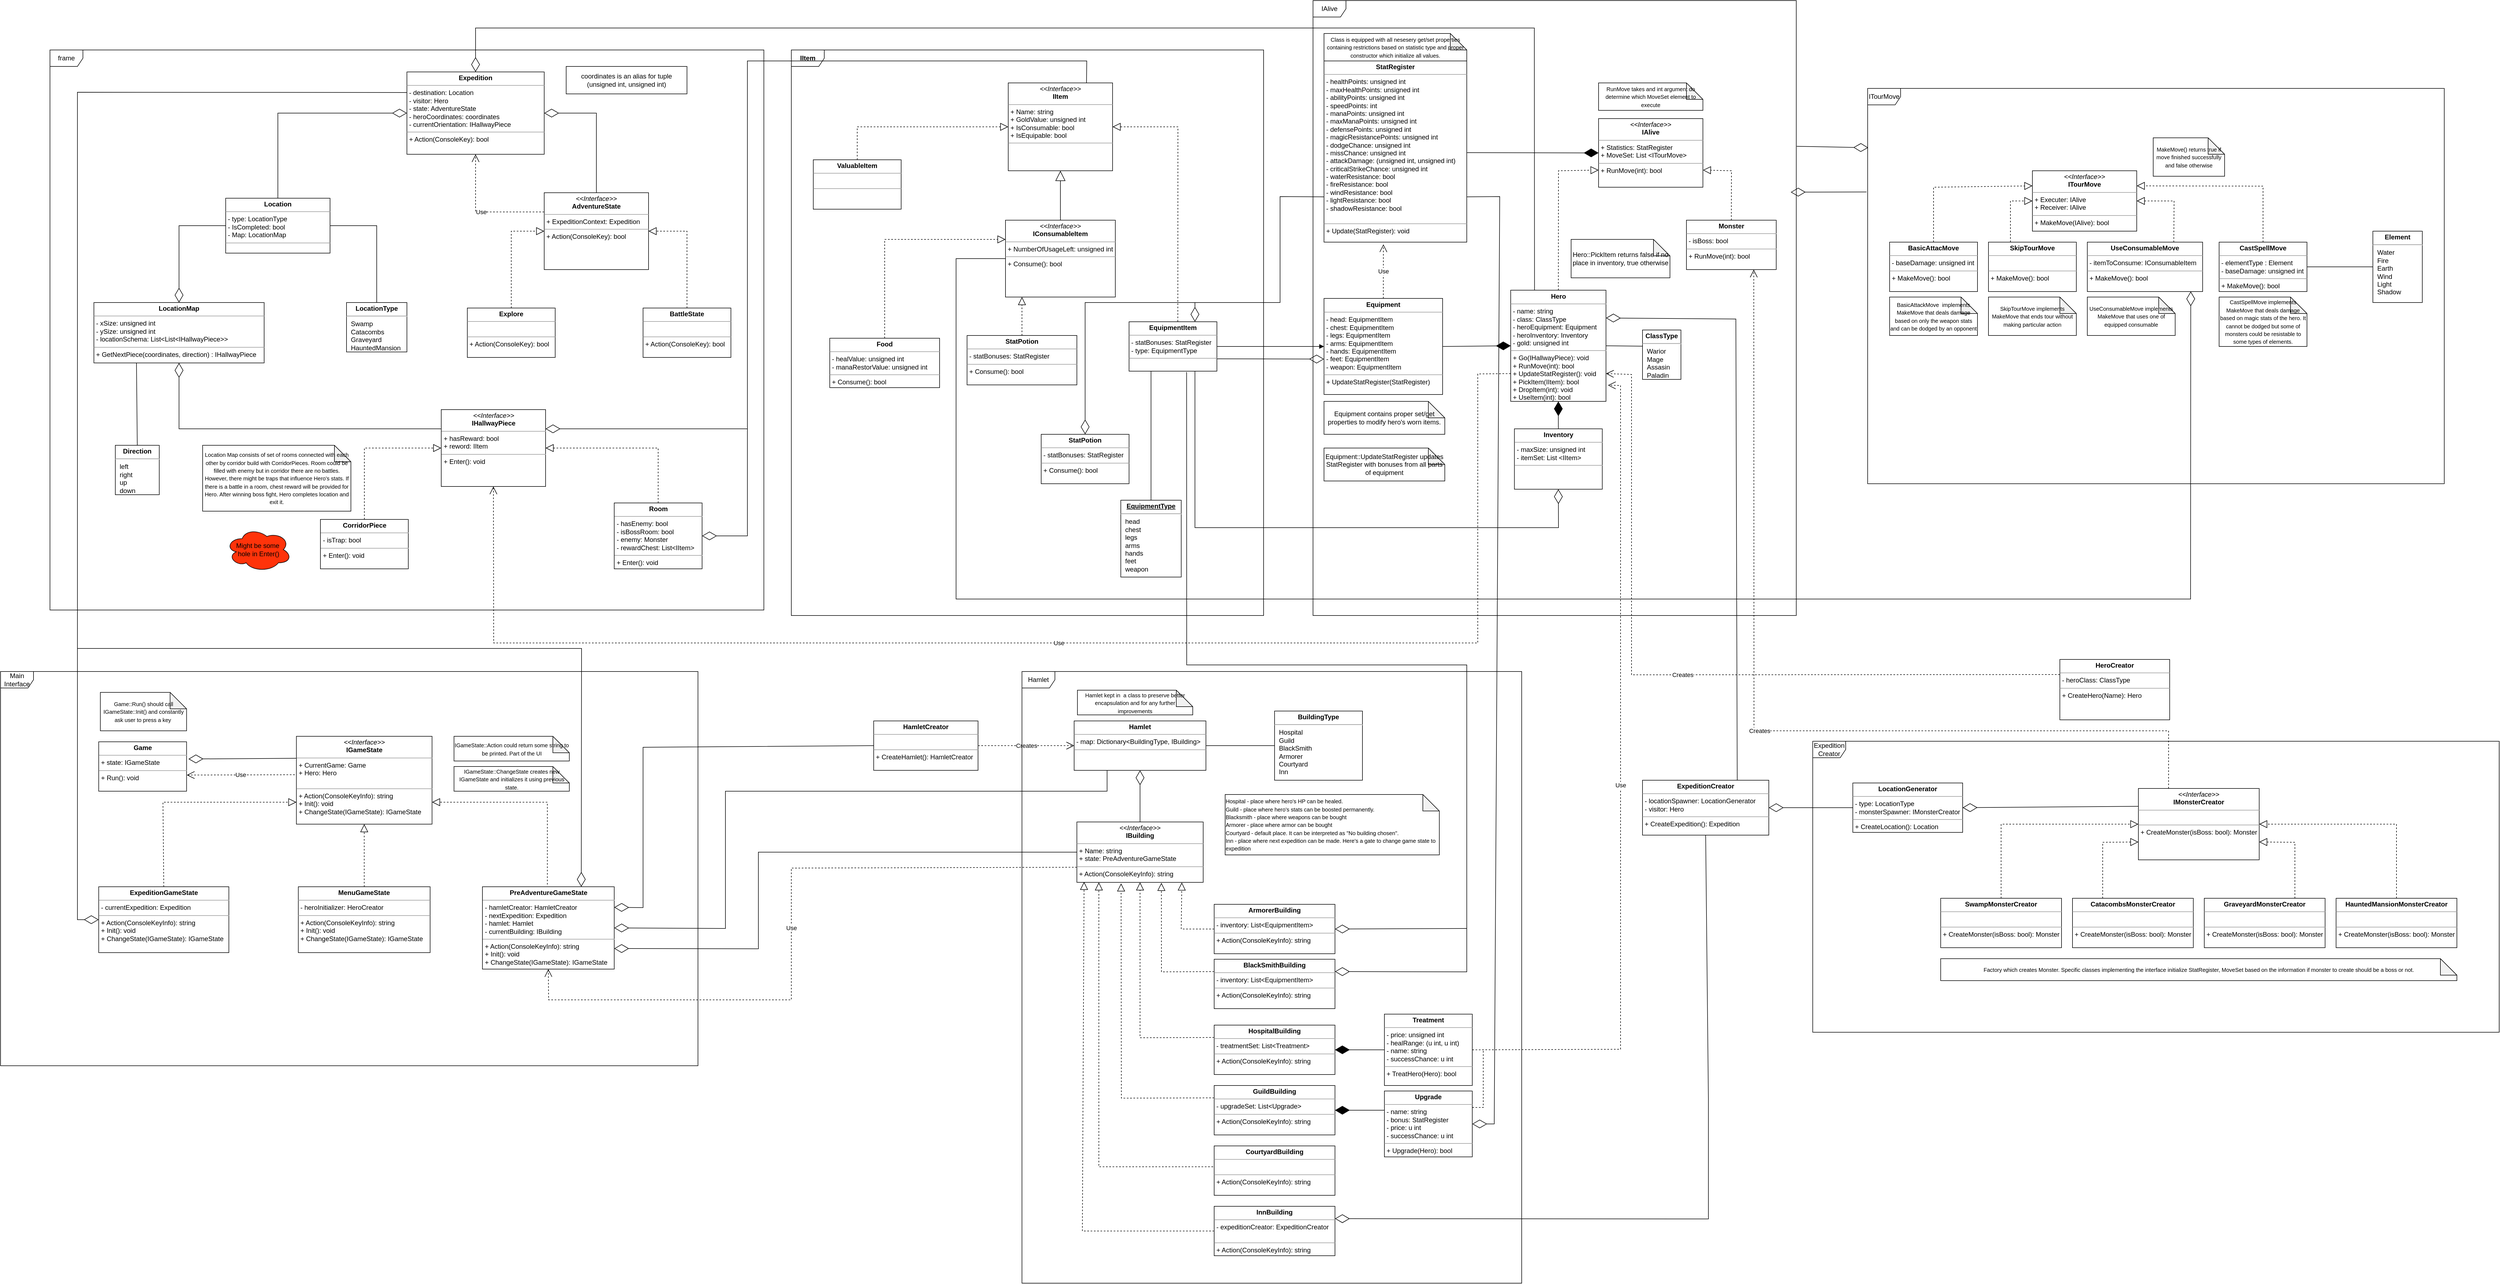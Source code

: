 <mxfile version="21.2.1" type="device">
  <diagram id="C5RBs43oDa-KdzZeNtuy" name="Page-1">
    <mxGraphModel dx="5527" dy="1024" grid="1" gridSize="10" guides="1" tooltips="1" connect="1" arrows="1" fold="1" page="1" pageScale="1" pageWidth="827" pageHeight="1169" math="0" shadow="0">
      <root>
        <mxCell id="WIyWlLk6GJQsqaUBKTNV-0" />
        <mxCell id="WIyWlLk6GJQsqaUBKTNV-1" parent="WIyWlLk6GJQsqaUBKTNV-0" />
        <mxCell id="JSf5FWusO17gdMNra22Y-0" value="&lt;p style=&quot;margin:0px;margin-top:4px;text-align:center;&quot;&gt;&lt;i&gt;&amp;lt;&amp;lt;Interface&amp;gt;&amp;gt;&lt;/i&gt;&lt;br&gt;&lt;b&gt;ITourMove&lt;/b&gt;&lt;/p&gt;&lt;hr size=&quot;1&quot;&gt;&lt;p style=&quot;margin:0px;margin-left:4px;&quot;&gt;+ Executer: IAlive&lt;/p&gt;&lt;p style=&quot;margin:0px;margin-left:4px;&quot;&gt;+ Receiver: IAlive&lt;/p&gt;&lt;hr size=&quot;1&quot;&gt;&lt;p style=&quot;margin:0px;margin-left:4px;&quot;&gt;+ MakeMove(IAlive): bool&lt;br&gt;&lt;/p&gt;" style="verticalAlign=top;align=left;overflow=fill;fontSize=12;fontFamily=Helvetica;html=1;whiteSpace=wrap;" parent="WIyWlLk6GJQsqaUBKTNV-1" vertex="1">
          <mxGeometry x="1130" y="450" width="190" height="110" as="geometry" />
        </mxCell>
        <mxCell id="JSf5FWusO17gdMNra22Y-2" value="&lt;font style=&quot;font-size: 10px;&quot;&gt;MakeMove() returns true if move finished successfully and false otherwise&lt;/font&gt;" style="shape=note;whiteSpace=wrap;html=1;backgroundOutline=1;darkOpacity=0.05;" parent="WIyWlLk6GJQsqaUBKTNV-1" vertex="1">
          <mxGeometry x="1350" y="390" width="130" height="70" as="geometry" />
        </mxCell>
        <mxCell id="JSf5FWusO17gdMNra22Y-3" value="&lt;p style=&quot;margin:0px;margin-top:4px;text-align:center;&quot;&gt;&lt;b&gt;BasicAttacMove&lt;/b&gt;&lt;/p&gt;&lt;hr size=&quot;1&quot;&gt;&lt;p style=&quot;margin:0px;margin-left:4px;&quot;&gt;- baseDamage: unsigned int&lt;/p&gt;&lt;hr size=&quot;1&quot;&gt;&lt;p style=&quot;margin:0px;margin-left:4px;&quot;&gt;+ MakeMove(): bool&lt;/p&gt;" style="verticalAlign=top;align=left;overflow=fill;fontSize=12;fontFamily=Helvetica;html=1;whiteSpace=wrap;" parent="WIyWlLk6GJQsqaUBKTNV-1" vertex="1">
          <mxGeometry x="870" y="580" width="160" height="90" as="geometry" />
        </mxCell>
        <mxCell id="JSf5FWusO17gdMNra22Y-5" value="&lt;p style=&quot;margin:0px;margin-top:4px;text-align:center;&quot;&gt;&lt;b&gt;CastSpellMove&lt;/b&gt;&lt;/p&gt;&lt;hr size=&quot;1&quot;&gt;&lt;p style=&quot;margin:0px;margin-left:4px;&quot;&gt;- elementType : Element&lt;/p&gt;&lt;p style=&quot;margin:0px;margin-left:4px;&quot;&gt;- baseDamage: unsigned int&lt;/p&gt;&lt;hr size=&quot;1&quot;&gt;&lt;p style=&quot;margin:0px;margin-left:4px;&quot;&gt;+ MakeMove(): bool&lt;/p&gt;" style="verticalAlign=top;align=left;overflow=fill;fontSize=12;fontFamily=Helvetica;html=1;whiteSpace=wrap;" parent="WIyWlLk6GJQsqaUBKTNV-1" vertex="1">
          <mxGeometry x="1470" y="580" width="160" height="90" as="geometry" />
        </mxCell>
        <mxCell id="JSf5FWusO17gdMNra22Y-6" value="&lt;p style=&quot;margin:0px;margin-top:4px;text-align:center;&quot;&gt;&lt;b&gt;UseConsumableMove&lt;/b&gt;&lt;/p&gt;&lt;hr size=&quot;1&quot;&gt;&lt;p style=&quot;margin:0px;margin-left:4px;&quot;&gt;- itemToConsume: IConsumableItem&lt;/p&gt;&lt;hr size=&quot;1&quot;&gt;&lt;p style=&quot;margin:0px;margin-left:4px;&quot;&gt;+ MakeMove(): bool&lt;/p&gt;" style="verticalAlign=top;align=left;overflow=fill;fontSize=12;fontFamily=Helvetica;html=1;whiteSpace=wrap;" parent="WIyWlLk6GJQsqaUBKTNV-1" vertex="1">
          <mxGeometry x="1230" y="580" width="210" height="90" as="geometry" />
        </mxCell>
        <mxCell id="JSf5FWusO17gdMNra22Y-7" value="&lt;p style=&quot;margin:0px;margin-top:4px;text-align:center;&quot;&gt;&lt;b&gt;SkipTourMove&lt;/b&gt;&lt;/p&gt;&lt;hr size=&quot;1&quot;&gt;&lt;p style=&quot;margin:0px;margin-left:4px;&quot;&gt;&lt;br&gt;&lt;/p&gt;&lt;hr size=&quot;1&quot;&gt;&lt;p style=&quot;margin:0px;margin-left:4px;&quot;&gt;+ MakeMove(): bool&lt;/p&gt;" style="verticalAlign=top;align=left;overflow=fill;fontSize=12;fontFamily=Helvetica;html=1;whiteSpace=wrap;" parent="WIyWlLk6GJQsqaUBKTNV-1" vertex="1">
          <mxGeometry x="1050" y="580" width="160" height="90" as="geometry" />
        </mxCell>
        <mxCell id="JSf5FWusO17gdMNra22Y-12" value="&lt;font style=&quot;font-size: 10px;&quot;&gt;BasicAttackMove&amp;nbsp; implements MakeMove&amp;nbsp;that deals damage based on only the weapon stats and can be dodged by an opponent&lt;/font&gt;" style="shape=note;whiteSpace=wrap;html=1;backgroundOutline=1;darkOpacity=0.05;" parent="WIyWlLk6GJQsqaUBKTNV-1" vertex="1">
          <mxGeometry x="870" y="680" width="160" height="70" as="geometry" />
        </mxCell>
        <mxCell id="JSf5FWusO17gdMNra22Y-14" value="&lt;font style=&quot;font-size: 10px;&quot;&gt;CastSpellMove implements MakeMove&amp;nbsp;that deals damage based on magic stats of the hero. It cannot be dodged but some of monsters could be resistable to some types of elements.&lt;/font&gt;" style="shape=note;whiteSpace=wrap;html=1;backgroundOutline=1;darkOpacity=0.05;" parent="WIyWlLk6GJQsqaUBKTNV-1" vertex="1">
          <mxGeometry x="1470" y="680" width="160" height="90" as="geometry" />
        </mxCell>
        <mxCell id="JSf5FWusO17gdMNra22Y-15" value="&lt;font style=&quot;font-size: 10px;&quot;&gt;SkipTourMove implements MakeMove that ends tour without making particular action&lt;/font&gt;" style="shape=note;whiteSpace=wrap;html=1;backgroundOutline=1;darkOpacity=0.05;" parent="WIyWlLk6GJQsqaUBKTNV-1" vertex="1">
          <mxGeometry x="1050" y="680" width="160" height="70" as="geometry" />
        </mxCell>
        <mxCell id="JSf5FWusO17gdMNra22Y-16" value="&lt;font style=&quot;font-size: 10px;&quot;&gt;UseConsumableMove implements MakeMove that uses one of equipped consumable&lt;/font&gt;" style="shape=note;whiteSpace=wrap;html=1;backgroundOutline=1;darkOpacity=0.05;" parent="WIyWlLk6GJQsqaUBKTNV-1" vertex="1">
          <mxGeometry x="1230" y="680" width="160" height="70" as="geometry" />
        </mxCell>
        <mxCell id="JSf5FWusO17gdMNra22Y-24" value="&lt;p style=&quot;margin: 4px 0px 0px; text-align: center;&quot;&gt;&lt;b style=&quot;&quot;&gt;Element&lt;/b&gt;&lt;/p&gt;&lt;hr&gt;&lt;p style=&quot;margin:0px;margin-left:8px;&quot;&gt;Water&lt;/p&gt;&lt;p style=&quot;margin:0px;margin-left:8px;&quot;&gt;Fire&lt;/p&gt;&lt;p style=&quot;margin:0px;margin-left:8px;&quot;&gt;Earth&lt;/p&gt;&lt;p style=&quot;margin:0px;margin-left:8px;&quot;&gt;Wind&lt;/p&gt;&lt;p style=&quot;margin:0px;margin-left:8px;&quot;&gt;Light&lt;/p&gt;&lt;p style=&quot;margin:0px;margin-left:8px;&quot;&gt;Shadow&lt;/p&gt;" style="verticalAlign=top;align=left;overflow=fill;fontSize=12;fontFamily=Helvetica;html=1;whiteSpace=wrap;" parent="WIyWlLk6GJQsqaUBKTNV-1" vertex="1">
          <mxGeometry x="1750" y="560" width="90" height="130" as="geometry" />
        </mxCell>
        <mxCell id="JSf5FWusO17gdMNra22Y-25" value="" style="endArrow=none;html=1;rounded=0;entryX=0;entryY=0.5;entryDx=0;entryDy=0;exitX=1;exitY=0.5;exitDx=0;exitDy=0;" parent="WIyWlLk6GJQsqaUBKTNV-1" source="JSf5FWusO17gdMNra22Y-5" target="JSf5FWusO17gdMNra22Y-24" edge="1">
          <mxGeometry width="50" height="50" relative="1" as="geometry">
            <mxPoint x="1640" y="630" as="sourcePoint" />
            <mxPoint x="1700" y="630" as="targetPoint" />
          </mxGeometry>
        </mxCell>
        <mxCell id="JSf5FWusO17gdMNra22Y-29" value="ITourMove" style="shape=umlFrame;whiteSpace=wrap;html=1;pointerEvents=0;" parent="WIyWlLk6GJQsqaUBKTNV-1" vertex="1">
          <mxGeometry x="830" y="300" width="1050" height="720" as="geometry" />
        </mxCell>
        <mxCell id="JSf5FWusO17gdMNra22Y-30" value="&lt;p style=&quot;margin:0px;margin-top:4px;text-align:center;&quot;&gt;&lt;i&gt;&amp;lt;&amp;lt;Interface&amp;gt;&amp;gt;&lt;/i&gt;&lt;br&gt;&lt;b&gt;IAlive&lt;/b&gt;&lt;/p&gt;&lt;hr size=&quot;1&quot;&gt;&lt;p style=&quot;margin:0px;margin-left:4px;&quot;&gt;&lt;span style=&quot;background-color: initial;&quot;&gt;+ Statistics: StatRegister&lt;/span&gt;&lt;/p&gt;&lt;p style=&quot;margin:0px;margin-left:4px;&quot;&gt;&lt;span style=&quot;background-color: initial;&quot;&gt;+ MoveSet: List &amp;lt;ITourMove&amp;gt;&lt;/span&gt;&lt;br&gt;&lt;/p&gt;&lt;hr size=&quot;1&quot;&gt;&lt;p style=&quot;margin:0px;margin-left:4px;&quot;&gt;+ RunMove(int): bool&lt;/p&gt;" style="verticalAlign=top;align=left;overflow=fill;fontSize=12;fontFamily=Helvetica;html=1;whiteSpace=wrap;" parent="WIyWlLk6GJQsqaUBKTNV-1" vertex="1">
          <mxGeometry x="340" y="355" width="190" height="125" as="geometry" />
        </mxCell>
        <mxCell id="JSf5FWusO17gdMNra22Y-34" value="&lt;p style=&quot;margin:0px;margin-top:4px;text-align:center;&quot;&gt;&lt;b&gt;StatRegister&lt;/b&gt;&lt;/p&gt;&lt;hr size=&quot;1&quot;&gt;&lt;p style=&quot;margin:0px;margin-left:4px;&quot;&gt;- healthPoints: unsigned int&lt;br style=&quot;border-color: var(--border-color);&quot;&gt;- maxHealthPoints: unsigned int&lt;/p&gt;&lt;p style=&quot;margin:0px;margin-left:4px;&quot;&gt;- abilityPoints: unsigned int&lt;/p&gt;&lt;p style=&quot;margin:0px;margin-left:4px;&quot;&gt;- speedPoints: int&lt;/p&gt;&lt;p style=&quot;margin:0px;margin-left:4px;&quot;&gt;- manaPoints: unsigned int&lt;/p&gt;&lt;p style=&quot;margin:0px;margin-left:4px;&quot;&gt;- maxManaPoints: unsigned int&lt;/p&gt;&lt;p style=&quot;margin:0px;margin-left:4px;&quot;&gt;- defensePoints: unsigned int&lt;/p&gt;&lt;p style=&quot;margin:0px;margin-left:4px;&quot;&gt;- magicResistancePoints: unsigned int&lt;/p&gt;&lt;p style=&quot;margin:0px;margin-left:4px;&quot;&gt;- dodgeChance: unsigned int&lt;/p&gt;&lt;p style=&quot;margin:0px;margin-left:4px;&quot;&gt;- missChance: unsigned int&lt;/p&gt;&lt;p style=&quot;margin:0px;margin-left:4px;&quot;&gt;- attackDamage: (unsigned int, unsigned int)&lt;/p&gt;&lt;p style=&quot;margin:0px;margin-left:4px;&quot;&gt;- criticalStrikeChance: unsigned int&lt;/p&gt;&lt;p style=&quot;margin:0px;margin-left:4px;&quot;&gt;- waterResistance: bool&lt;/p&gt;&lt;p style=&quot;margin:0px;margin-left:4px;&quot;&gt;- fireResistance: bool&lt;/p&gt;&lt;p style=&quot;margin:0px;margin-left:4px;&quot;&gt;- windResistance: bool&lt;/p&gt;&lt;p style=&quot;margin:0px;margin-left:4px;&quot;&gt;- lightResistance: bool&lt;/p&gt;&lt;p style=&quot;margin:0px;margin-left:4px;&quot;&gt;- shadowResistance: bool&lt;/p&gt;&lt;p style=&quot;margin:0px;margin-left:4px;&quot;&gt;&lt;br&gt;&lt;/p&gt;&lt;hr size=&quot;1&quot;&gt;&lt;p style=&quot;margin:0px;margin-left:4px;&quot;&gt;+ Update(StatRegister): void&lt;/p&gt;" style="verticalAlign=top;align=left;overflow=fill;fontSize=12;fontFamily=Helvetica;html=1;whiteSpace=wrap;" parent="WIyWlLk6GJQsqaUBKTNV-1" vertex="1">
          <mxGeometry x="-160" y="250" width="260" height="330" as="geometry" />
        </mxCell>
        <mxCell id="JSf5FWusO17gdMNra22Y-35" value="&lt;font style=&quot;font-size: 10px;&quot;&gt;Class is equipped with all nesesery get/set properties containing restrictions based on statistic type and proper constructor which initialize all values.&lt;/font&gt;" style="shape=note;whiteSpace=wrap;html=1;backgroundOutline=1;darkOpacity=0.05;" parent="WIyWlLk6GJQsqaUBKTNV-1" vertex="1">
          <mxGeometry x="-160" y="200" width="260" height="50" as="geometry" />
        </mxCell>
        <mxCell id="JSf5FWusO17gdMNra22Y-37" value="" style="endArrow=diamondThin;endFill=1;endSize=24;html=1;rounded=0;entryX=0;entryY=0.5;entryDx=0;entryDy=0;" parent="WIyWlLk6GJQsqaUBKTNV-1" target="JSf5FWusO17gdMNra22Y-30" edge="1">
          <mxGeometry width="160" relative="1" as="geometry">
            <mxPoint x="100" y="417" as="sourcePoint" />
            <mxPoint x="253.5" y="360" as="targetPoint" />
          </mxGeometry>
        </mxCell>
        <mxCell id="JSf5FWusO17gdMNra22Y-38" value="&lt;p style=&quot;margin:0px;margin-top:4px;text-align:center;&quot;&gt;&lt;b&gt;Hero&lt;/b&gt;&lt;/p&gt;&lt;hr size=&quot;1&quot;&gt;&lt;p style=&quot;margin:0px;margin-left:4px;&quot;&gt;- name: string&lt;/p&gt;&lt;p style=&quot;margin:0px;margin-left:4px;&quot;&gt;- class: ClassType&lt;/p&gt;&lt;p style=&quot;margin:0px;margin-left:4px;&quot;&gt;- heroEquipment: Equipment&lt;/p&gt;&lt;p style=&quot;margin:0px;margin-left:4px;&quot;&gt;- heroInventory: Inventory&lt;/p&gt;&lt;p style=&quot;margin:0px;margin-left:4px;&quot;&gt;- gold: unsigned int&lt;/p&gt;&lt;hr size=&quot;1&quot;&gt;&lt;p style=&quot;margin:0px;margin-left:4px;&quot;&gt;+ Go(IHallwayPiece): void&lt;/p&gt;&lt;p style=&quot;margin:0px;margin-left:4px;&quot;&gt;+ RunMove(int): bool&lt;/p&gt;&lt;p style=&quot;margin:0px;margin-left:4px;&quot;&gt;+ UpdateStatRegister(): void&lt;/p&gt;&lt;p style=&quot;margin:0px;margin-left:4px;&quot;&gt;+ PickItem(IItem): bool&lt;/p&gt;&lt;p style=&quot;margin:0px;margin-left:4px;&quot;&gt;+ DropItem(int): void&lt;br&gt;&lt;/p&gt;&lt;p style=&quot;margin:0px;margin-left:4px;&quot;&gt;+ UseItem(int): bool&lt;/p&gt;" style="verticalAlign=top;align=left;overflow=fill;fontSize=12;fontFamily=Helvetica;html=1;whiteSpace=wrap;" parent="WIyWlLk6GJQsqaUBKTNV-1" vertex="1">
          <mxGeometry x="180" y="667.5" width="173.5" height="202.5" as="geometry" />
        </mxCell>
        <mxCell id="JSf5FWusO17gdMNra22Y-39" value="&lt;p style=&quot;margin:0px;margin-top:4px;text-align:center;&quot;&gt;&lt;b&gt;Monster&lt;/b&gt;&lt;/p&gt;&lt;hr size=&quot;1&quot;&gt;&lt;p style=&quot;margin:0px;margin-left:4px;&quot;&gt;- isBoss: bool&lt;/p&gt;&lt;hr size=&quot;1&quot;&gt;&lt;p style=&quot;margin:0px;margin-left:4px;&quot;&gt;+ RunMove(int): bool&lt;br&gt;&lt;/p&gt;" style="verticalAlign=top;align=left;overflow=fill;fontSize=12;fontFamily=Helvetica;html=1;whiteSpace=wrap;" parent="WIyWlLk6GJQsqaUBKTNV-1" vertex="1">
          <mxGeometry x="500" y="540" width="163.5" height="90" as="geometry" />
        </mxCell>
        <mxCell id="JSf5FWusO17gdMNra22Y-41" value="&lt;font style=&quot;font-size: 10px;&quot;&gt;RunMove takes and int argument do determine which MoveSet element to execute&lt;/font&gt;" style="shape=note;whiteSpace=wrap;html=1;backgroundOutline=1;darkOpacity=0.05;" parent="WIyWlLk6GJQsqaUBKTNV-1" vertex="1">
          <mxGeometry x="340" y="290" width="190" height="50" as="geometry" />
        </mxCell>
        <mxCell id="JSf5FWusO17gdMNra22Y-42" value="Hero::PickItem returns false if no place in inventory, true otherwise" style="shape=note;whiteSpace=wrap;html=1;backgroundOutline=1;darkOpacity=0.05;" parent="WIyWlLk6GJQsqaUBKTNV-1" vertex="1">
          <mxGeometry x="290" y="575" width="180" height="70" as="geometry" />
        </mxCell>
        <mxCell id="JSf5FWusO17gdMNra22Y-43" value="" style="endArrow=block;dashed=1;endFill=0;endSize=12;html=1;rounded=0;entryX=0;entryY=0.75;entryDx=0;entryDy=0;exitX=0.5;exitY=0;exitDx=0;exitDy=0;" parent="WIyWlLk6GJQsqaUBKTNV-1" source="JSf5FWusO17gdMNra22Y-38" target="JSf5FWusO17gdMNra22Y-30" edge="1">
          <mxGeometry width="160" relative="1" as="geometry">
            <mxPoint x="250" y="530" as="sourcePoint" />
            <mxPoint x="320" y="450" as="targetPoint" />
            <Array as="points">
              <mxPoint x="267" y="450" />
            </Array>
          </mxGeometry>
        </mxCell>
        <mxCell id="JSf5FWusO17gdMNra22Y-44" value="" style="endArrow=block;dashed=1;endFill=0;endSize=12;html=1;rounded=0;entryX=1;entryY=0.75;entryDx=0;entryDy=0;exitX=0.5;exitY=0;exitDx=0;exitDy=0;" parent="WIyWlLk6GJQsqaUBKTNV-1" source="JSf5FWusO17gdMNra22Y-39" target="JSf5FWusO17gdMNra22Y-30" edge="1">
          <mxGeometry width="160" relative="1" as="geometry">
            <mxPoint x="620" y="580" as="sourcePoint" />
            <mxPoint x="550" y="450" as="targetPoint" />
            <Array as="points">
              <mxPoint x="582" y="450" />
            </Array>
          </mxGeometry>
        </mxCell>
        <mxCell id="JSf5FWusO17gdMNra22Y-45" value="&lt;p style=&quot;margin:0px;margin-top:4px;text-align:center;&quot;&gt;&lt;b&gt;Equipment&lt;/b&gt;&lt;/p&gt;&lt;hr size=&quot;1&quot;&gt;&lt;p style=&quot;margin:0px;margin-left:4px;&quot;&gt;- head: EquipmentItem&lt;/p&gt;&lt;p style=&quot;margin:0px;margin-left:4px;&quot;&gt;- chest: EquipmentItem&lt;/p&gt;&lt;p style=&quot;margin:0px;margin-left:4px;&quot;&gt;- legs: EquipmentItem&lt;/p&gt;&lt;p style=&quot;margin:0px;margin-left:4px;&quot;&gt;- arms: EquipmentItem&lt;/p&gt;&lt;p style=&quot;margin:0px;margin-left:4px;&quot;&gt;- hands: EquipmentItem&lt;/p&gt;&lt;p style=&quot;margin:0px;margin-left:4px;&quot;&gt;- feet: EquipmentItem&lt;/p&gt;&lt;p style=&quot;margin:0px;margin-left:4px;&quot;&gt;- weapon: EquipmentItem&lt;/p&gt;&lt;hr size=&quot;1&quot;&gt;&lt;p style=&quot;margin:0px;margin-left:4px;&quot;&gt;+ UpdateStatRegister(StatRegister)&lt;/p&gt;" style="verticalAlign=top;align=left;overflow=fill;fontSize=12;fontFamily=Helvetica;html=1;whiteSpace=wrap;" parent="WIyWlLk6GJQsqaUBKTNV-1" vertex="1">
          <mxGeometry x="-160" y="682.5" width="216" height="175" as="geometry" />
        </mxCell>
        <mxCell id="JSf5FWusO17gdMNra22Y-46" value="&lt;p style=&quot;margin:0px;margin-top:4px;text-align:center;&quot;&gt;&lt;b&gt;Inventory&lt;/b&gt;&lt;/p&gt;&lt;hr size=&quot;1&quot;&gt;&lt;p style=&quot;margin:0px;margin-left:4px;&quot;&gt;- maxSize: unsigned int&lt;/p&gt;&lt;p style=&quot;margin:0px;margin-left:4px;&quot;&gt;- itemSet: List &amp;lt;IItem&amp;gt;&lt;/p&gt;&lt;hr size=&quot;1&quot;&gt;&lt;p style=&quot;margin:0px;margin-left:4px;&quot;&gt;&lt;br&gt;&lt;/p&gt;" style="verticalAlign=top;align=left;overflow=fill;fontSize=12;fontFamily=Helvetica;html=1;whiteSpace=wrap;" parent="WIyWlLk6GJQsqaUBKTNV-1" vertex="1">
          <mxGeometry x="186.75" y="920" width="160" height="110" as="geometry" />
        </mxCell>
        <mxCell id="JSf5FWusO17gdMNra22Y-48" value="Equipment contains proper set/get properties to modify hero&#39;s worn items." style="shape=note;whiteSpace=wrap;html=1;backgroundOutline=1;darkOpacity=0.05;" parent="WIyWlLk6GJQsqaUBKTNV-1" vertex="1">
          <mxGeometry x="-160" y="870" width="220" height="60" as="geometry" />
        </mxCell>
        <mxCell id="JSf5FWusO17gdMNra22Y-50" value="" style="endArrow=diamondThin;endFill=1;endSize=24;html=1;rounded=0;exitX=1;exitY=0.5;exitDx=0;exitDy=0;entryX=0;entryY=0.5;entryDx=0;entryDy=0;" parent="WIyWlLk6GJQsqaUBKTNV-1" source="JSf5FWusO17gdMNra22Y-45" target="JSf5FWusO17gdMNra22Y-38" edge="1">
          <mxGeometry width="160" relative="1" as="geometry">
            <mxPoint x="66" y="684.38" as="sourcePoint" />
            <mxPoint x="156" y="684.38" as="targetPoint" />
          </mxGeometry>
        </mxCell>
        <mxCell id="JSf5FWusO17gdMNra22Y-51" value="" style="endArrow=diamondThin;endFill=1;endSize=24;html=1;rounded=0;exitX=0.5;exitY=0;exitDx=0;exitDy=0;entryX=0.5;entryY=1;entryDx=0;entryDy=0;" parent="WIyWlLk6GJQsqaUBKTNV-1" source="JSf5FWusO17gdMNra22Y-46" target="JSf5FWusO17gdMNra22Y-38" edge="1">
          <mxGeometry width="160" relative="1" as="geometry">
            <mxPoint x="130" y="890" as="sourcePoint" />
            <mxPoint x="160" y="795" as="targetPoint" />
            <Array as="points" />
          </mxGeometry>
        </mxCell>
        <mxCell id="JSf5FWusO17gdMNra22Y-52" value="IAlive" style="shape=umlFrame;whiteSpace=wrap;html=1;pointerEvents=0;" parent="WIyWlLk6GJQsqaUBKTNV-1" vertex="1">
          <mxGeometry x="-180" y="140" width="880" height="1120" as="geometry" />
        </mxCell>
        <mxCell id="JSf5FWusO17gdMNra22Y-53" value="&lt;p style=&quot;margin:0px;margin-top:4px;text-align:center;&quot;&gt;&lt;i&gt;&amp;lt;&amp;lt;Interface&amp;gt;&amp;gt;&lt;/i&gt;&lt;br&gt;&lt;b&gt;IItem&lt;/b&gt;&lt;/p&gt;&lt;hr size=&quot;1&quot;&gt;&lt;p style=&quot;margin:0px;margin-left:4px;&quot;&gt;+ Name: string&lt;br&gt;+ GoldValue: unsigned int&lt;/p&gt;&lt;p style=&quot;margin:0px;margin-left:4px;&quot;&gt;+ IsConsumable: bool&lt;/p&gt;&lt;p style=&quot;margin:0px;margin-left:4px;&quot;&gt;+ IsEquipable: bool&lt;/p&gt;&lt;hr size=&quot;1&quot;&gt;&lt;p style=&quot;margin:0px;margin-left:4px;&quot;&gt;&lt;br&gt;&lt;/p&gt;" style="verticalAlign=top;align=left;overflow=fill;fontSize=12;fontFamily=Helvetica;html=1;whiteSpace=wrap;" parent="WIyWlLk6GJQsqaUBKTNV-1" vertex="1">
          <mxGeometry x="-735" y="290" width="190" height="160" as="geometry" />
        </mxCell>
        <mxCell id="mHU7HmvPgY5RW8E_tUvQ-3" value="Equipment::UpdateStatRegister updates StatRegister with bonuses from all parts of equipment" style="shape=note;whiteSpace=wrap;html=1;backgroundOutline=1;darkOpacity=0.05;" parent="WIyWlLk6GJQsqaUBKTNV-1" vertex="1">
          <mxGeometry x="-160" y="955" width="220" height="60" as="geometry" />
        </mxCell>
        <mxCell id="mHU7HmvPgY5RW8E_tUvQ-5" value="&lt;p style=&quot;margin:0px;margin-top:4px;text-align:center;&quot;&gt;&lt;b&gt;ValuableItem&lt;/b&gt;&lt;/p&gt;&lt;hr size=&quot;1&quot;&gt;&lt;p style=&quot;margin:0px;margin-left:4px;&quot;&gt;&lt;br&gt;&lt;/p&gt;&lt;hr size=&quot;1&quot;&gt;&lt;p style=&quot;margin:0px;margin-left:4px;&quot;&gt;&lt;br&gt;&lt;/p&gt;" style="verticalAlign=top;align=left;overflow=fill;fontSize=12;fontFamily=Helvetica;html=1;whiteSpace=wrap;" parent="WIyWlLk6GJQsqaUBKTNV-1" vertex="1">
          <mxGeometry x="-1090" y="430" width="160" height="90" as="geometry" />
        </mxCell>
        <mxCell id="mHU7HmvPgY5RW8E_tUvQ-14" value="&lt;p style=&quot;margin:0px;margin-top:4px;text-align:center;text-decoration:underline;&quot;&gt;&lt;b&gt;EquipmentType&lt;/b&gt;&lt;/p&gt;&lt;hr&gt;&lt;p style=&quot;margin:0px;margin-left:8px;&quot;&gt;head&lt;/p&gt;&lt;p style=&quot;margin:0px;margin-left:8px;&quot;&gt;chest&lt;/p&gt;&lt;p style=&quot;margin:0px;margin-left:8px;&quot;&gt;legs&lt;/p&gt;&lt;p style=&quot;margin:0px;margin-left:8px;&quot;&gt;arms&lt;/p&gt;&lt;p style=&quot;margin:0px;margin-left:8px;&quot;&gt;hands&lt;/p&gt;&lt;p style=&quot;margin:0px;margin-left:8px;&quot;&gt;feet&lt;/p&gt;&lt;p style=&quot;margin:0px;margin-left:8px;&quot;&gt;weapon&lt;/p&gt;" style="verticalAlign=top;align=left;overflow=fill;fontSize=12;fontFamily=Helvetica;html=1;whiteSpace=wrap;" parent="WIyWlLk6GJQsqaUBKTNV-1" vertex="1">
          <mxGeometry x="-530" y="1050" width="110" height="140" as="geometry" />
        </mxCell>
        <mxCell id="mHU7HmvPgY5RW8E_tUvQ-22" value="&lt;p style=&quot;margin:0px;margin-top:4px;text-align:center;&quot;&gt;&lt;i&gt;&amp;lt;&amp;lt;Interface&amp;gt;&amp;gt;&lt;/i&gt;&lt;br&gt;&lt;b&gt;IConsumableItem&lt;/b&gt;&lt;/p&gt;&lt;hr size=&quot;1&quot;&gt;&lt;p style=&quot;margin:0px;margin-left:4px;&quot;&gt;+ NumberOfUsageLeft: unsigned int&lt;/p&gt;&lt;hr size=&quot;1&quot;&gt;&lt;p style=&quot;margin:0px;margin-left:4px;&quot;&gt;+ Consume(): bool&lt;/p&gt;" style="verticalAlign=top;align=left;overflow=fill;fontSize=12;fontFamily=Helvetica;html=1;whiteSpace=wrap;" parent="WIyWlLk6GJQsqaUBKTNV-1" vertex="1">
          <mxGeometry x="-740" y="540" width="200" height="140" as="geometry" />
        </mxCell>
        <mxCell id="mHU7HmvPgY5RW8E_tUvQ-23" value="&lt;p style=&quot;margin:0px;margin-top:4px;text-align:center;&quot;&gt;&lt;b&gt;EquipmentItem&lt;/b&gt;&lt;/p&gt;&lt;hr size=&quot;1&quot;&gt;&lt;p style=&quot;margin:0px;margin-left:4px;&quot;&gt;- statBonuses: StatRegister&lt;br&gt;&lt;/p&gt;&lt;p style=&quot;margin:0px;margin-left:4px;&quot;&gt;- type: EquipmentType&lt;/p&gt;&lt;hr size=&quot;1&quot;&gt;&lt;p style=&quot;margin:0px;margin-left:4px;&quot;&gt;&lt;br&gt;&lt;/p&gt;" style="verticalAlign=top;align=left;overflow=fill;fontSize=12;fontFamily=Helvetica;html=1;whiteSpace=wrap;" parent="WIyWlLk6GJQsqaUBKTNV-1" vertex="1">
          <mxGeometry x="-515" y="725" width="160" height="90" as="geometry" />
        </mxCell>
        <mxCell id="mHU7HmvPgY5RW8E_tUvQ-25" value="" style="endArrow=block;dashed=1;endFill=0;endSize=12;html=1;rounded=0;entryX=0;entryY=0.5;entryDx=0;entryDy=0;exitX=0.5;exitY=0;exitDx=0;exitDy=0;" parent="WIyWlLk6GJQsqaUBKTNV-1" source="mHU7HmvPgY5RW8E_tUvQ-5" target="JSf5FWusO17gdMNra22Y-53" edge="1">
          <mxGeometry width="160" relative="1" as="geometry">
            <mxPoint x="-860" y="520" as="sourcePoint" />
            <mxPoint x="-800" y="360" as="targetPoint" />
            <Array as="points">
              <mxPoint x="-1010" y="370" />
            </Array>
          </mxGeometry>
        </mxCell>
        <mxCell id="mHU7HmvPgY5RW8E_tUvQ-27" value="" style="endArrow=block;endSize=16;endFill=0;html=1;rounded=0;exitX=0.5;exitY=0;exitDx=0;exitDy=0;entryX=0.5;entryY=1;entryDx=0;entryDy=0;" parent="WIyWlLk6GJQsqaUBKTNV-1" source="mHU7HmvPgY5RW8E_tUvQ-22" target="JSf5FWusO17gdMNra22Y-53" edge="1">
          <mxGeometry width="160" relative="1" as="geometry">
            <mxPoint x="-640.59" y="530.3" as="sourcePoint" />
            <mxPoint x="-640.59" y="459.71" as="targetPoint" />
          </mxGeometry>
        </mxCell>
        <mxCell id="mHU7HmvPgY5RW8E_tUvQ-28" value="" style="endArrow=block;dashed=1;endFill=0;endSize=12;html=1;rounded=0;entryX=1;entryY=0.5;entryDx=0;entryDy=0;exitX=0.555;exitY=-0.006;exitDx=0;exitDy=0;exitPerimeter=0;" parent="WIyWlLk6GJQsqaUBKTNV-1" source="mHU7HmvPgY5RW8E_tUvQ-23" target="JSf5FWusO17gdMNra22Y-53" edge="1">
          <mxGeometry width="160" relative="1" as="geometry">
            <mxPoint x="-420" y="490" as="sourcePoint" />
            <mxPoint x="-470" y="360" as="targetPoint" />
            <Array as="points">
              <mxPoint x="-426" y="370" />
            </Array>
          </mxGeometry>
        </mxCell>
        <mxCell id="mHU7HmvPgY5RW8E_tUvQ-29" value="" style="html=1;verticalAlign=bottom;endArrow=block;edgeStyle=elbowEdgeStyle;elbow=vertical;curved=0;rounded=0;exitX=1;exitY=0.5;exitDx=0;exitDy=0;entryX=0;entryY=0.5;entryDx=0;entryDy=0;" parent="WIyWlLk6GJQsqaUBKTNV-1" source="mHU7HmvPgY5RW8E_tUvQ-23" target="JSf5FWusO17gdMNra22Y-45" edge="1">
          <mxGeometry width="80" relative="1" as="geometry">
            <mxPoint x="-310" y="754.41" as="sourcePoint" />
            <mxPoint x="-230" y="754.41" as="targetPoint" />
          </mxGeometry>
        </mxCell>
        <mxCell id="mHU7HmvPgY5RW8E_tUvQ-31" value="" style="endArrow=diamondThin;endFill=0;endSize=24;html=1;rounded=0;entryX=0.5;entryY=0;entryDx=0;entryDy=0;exitX=0;exitY=0.75;exitDx=0;exitDy=0;" parent="WIyWlLk6GJQsqaUBKTNV-1" source="JSf5FWusO17gdMNra22Y-34" target="mHU7HmvPgY5RW8E_tUvQ-42" edge="1">
          <mxGeometry width="160" relative="1" as="geometry">
            <mxPoint x="-200" y="440" as="sourcePoint" />
            <mxPoint x="-390" y="600" as="targetPoint" />
            <Array as="points">
              <mxPoint x="-240" y="497" />
              <mxPoint x="-240" y="690" />
              <mxPoint x="-595" y="690" />
            </Array>
          </mxGeometry>
        </mxCell>
        <mxCell id="mHU7HmvPgY5RW8E_tUvQ-32" value="" style="endArrow=diamondThin;endFill=0;endSize=24;html=1;rounded=0;entryX=0.75;entryY=0;entryDx=0;entryDy=0;" parent="WIyWlLk6GJQsqaUBKTNV-1" target="mHU7HmvPgY5RW8E_tUvQ-23" edge="1">
          <mxGeometry width="160" relative="1" as="geometry">
            <mxPoint x="-395" y="690" as="sourcePoint" />
            <mxPoint x="-390" y="710" as="targetPoint" />
          </mxGeometry>
        </mxCell>
        <mxCell id="mHU7HmvPgY5RW8E_tUvQ-33" value="IItem" style="shape=umlFrame;whiteSpace=wrap;html=1;pointerEvents=0;fontStyle=1" parent="WIyWlLk6GJQsqaUBKTNV-1" vertex="1">
          <mxGeometry x="-1130" y="230" width="860" height="1030" as="geometry" />
        </mxCell>
        <mxCell id="mHU7HmvPgY5RW8E_tUvQ-34" value="" style="endArrow=diamondThin;endFill=0;endSize=24;html=1;rounded=0;exitX=1.001;exitY=0.237;exitDx=0;exitDy=0;exitPerimeter=0;entryX=0.001;entryY=0.15;entryDx=0;entryDy=0;entryPerimeter=0;" parent="WIyWlLk6GJQsqaUBKTNV-1" source="JSf5FWusO17gdMNra22Y-52" target="JSf5FWusO17gdMNra22Y-29" edge="1">
          <mxGeometry width="160" relative="1" as="geometry">
            <mxPoint x="710" y="410" as="sourcePoint" />
            <mxPoint x="830" y="408" as="targetPoint" />
          </mxGeometry>
        </mxCell>
        <mxCell id="mHU7HmvPgY5RW8E_tUvQ-35" value="" style="endArrow=diamondThin;endFill=0;endSize=24;html=1;rounded=0;exitX=-0.002;exitY=0.262;exitDx=0;exitDy=0;exitPerimeter=0;" parent="WIyWlLk6GJQsqaUBKTNV-1" source="JSf5FWusO17gdMNra22Y-29" edge="1">
          <mxGeometry width="160" relative="1" as="geometry">
            <mxPoint x="800" y="448.33" as="sourcePoint" />
            <mxPoint x="690" y="489" as="targetPoint" />
          </mxGeometry>
        </mxCell>
        <mxCell id="mHU7HmvPgY5RW8E_tUvQ-39" value="" style="endArrow=diamondThin;endFill=0;endSize=24;html=1;rounded=0;exitX=1;exitY=0.75;exitDx=0;exitDy=0;" parent="WIyWlLk6GJQsqaUBKTNV-1" source="mHU7HmvPgY5RW8E_tUvQ-23" edge="1">
          <mxGeometry width="160" relative="1" as="geometry">
            <mxPoint x="-350" y="799.41" as="sourcePoint" />
            <mxPoint x="-160" y="793" as="targetPoint" />
          </mxGeometry>
        </mxCell>
        <mxCell id="mHU7HmvPgY5RW8E_tUvQ-40" value="" style="endArrow=diamondThin;endFill=0;endSize=24;html=1;rounded=0;entryX=0.5;entryY=1;entryDx=0;entryDy=0;exitX=0.75;exitY=1;exitDx=0;exitDy=0;" parent="WIyWlLk6GJQsqaUBKTNV-1" source="mHU7HmvPgY5RW8E_tUvQ-23" target="JSf5FWusO17gdMNra22Y-46" edge="1">
          <mxGeometry width="160" relative="1" as="geometry">
            <mxPoint x="-430" y="1010" as="sourcePoint" />
            <mxPoint x="270" y="1060" as="targetPoint" />
            <Array as="points">
              <mxPoint x="-395" y="1100" />
              <mxPoint x="267" y="1100" />
            </Array>
          </mxGeometry>
        </mxCell>
        <mxCell id="mHU7HmvPgY5RW8E_tUvQ-41" value="" style="endArrow=none;html=1;rounded=0;entryX=0.25;entryY=1;entryDx=0;entryDy=0;exitX=0.5;exitY=0;exitDx=0;exitDy=0;" parent="WIyWlLk6GJQsqaUBKTNV-1" source="mHU7HmvPgY5RW8E_tUvQ-14" target="mHU7HmvPgY5RW8E_tUvQ-23" edge="1">
          <mxGeometry width="50" height="50" relative="1" as="geometry">
            <mxPoint x="-440" y="900" as="sourcePoint" />
            <mxPoint x="-440" y="810" as="targetPoint" />
          </mxGeometry>
        </mxCell>
        <mxCell id="mHU7HmvPgY5RW8E_tUvQ-42" value="&lt;p style=&quot;margin:0px;margin-top:4px;text-align:center;&quot;&gt;&lt;b&gt;StatPotion&lt;/b&gt;&lt;/p&gt;&lt;hr size=&quot;1&quot;&gt;&lt;p style=&quot;margin:0px;margin-left:4px;&quot;&gt;- statBonuses: StatRegister&lt;br&gt;&lt;/p&gt;&lt;hr size=&quot;1&quot;&gt;&lt;p style=&quot;margin:0px;margin-left:4px;&quot;&gt;+ Consume(): bool&lt;/p&gt;" style="verticalAlign=top;align=left;overflow=fill;fontSize=12;fontFamily=Helvetica;html=1;whiteSpace=wrap;" parent="WIyWlLk6GJQsqaUBKTNV-1" vertex="1">
          <mxGeometry x="-675" y="930" width="160" height="90" as="geometry" />
        </mxCell>
        <mxCell id="mHU7HmvPgY5RW8E_tUvQ-43" value="&lt;p style=&quot;margin:0px;margin-top:4px;text-align:center;&quot;&gt;&lt;b&gt;Food&lt;/b&gt;&lt;/p&gt;&lt;hr size=&quot;1&quot;&gt;&lt;p style=&quot;margin:0px;margin-left:4px;&quot;&gt;- healValue: unsigned int&lt;/p&gt;&lt;p style=&quot;margin:0px;margin-left:4px;&quot;&gt;- manaRestorValue: unsigned int&lt;/p&gt;&lt;hr size=&quot;1&quot;&gt;&lt;p style=&quot;margin:0px;margin-left:4px;&quot;&gt;+ Consume(): bool&lt;/p&gt;" style="verticalAlign=top;align=left;overflow=fill;fontSize=12;fontFamily=Helvetica;html=1;whiteSpace=wrap;" parent="WIyWlLk6GJQsqaUBKTNV-1" vertex="1">
          <mxGeometry x="-1060" y="755" width="200" height="90" as="geometry" />
        </mxCell>
        <mxCell id="mHU7HmvPgY5RW8E_tUvQ-45" value="" style="endArrow=diamondThin;endFill=0;endSize=24;html=1;rounded=0;entryX=0.897;entryY=0.998;entryDx=0;entryDy=0;entryPerimeter=0;exitX=0;exitY=0.5;exitDx=0;exitDy=0;" parent="WIyWlLk6GJQsqaUBKTNV-1" source="mHU7HmvPgY5RW8E_tUvQ-22" target="JSf5FWusO17gdMNra22Y-6" edge="1">
          <mxGeometry width="160" relative="1" as="geometry">
            <mxPoint x="-380" y="1400" as="sourcePoint" />
            <mxPoint x="940" y="1110" as="targetPoint" />
            <Array as="points">
              <mxPoint x="-830" y="610" />
              <mxPoint x="-830" y="1230" />
              <mxPoint x="1418" y="1230" />
            </Array>
          </mxGeometry>
        </mxCell>
        <mxCell id="VIYja85JnuqN__fDNmjm-4" value="&lt;p style=&quot;margin:0px;margin-top:4px;text-align:center;&quot;&gt;&lt;b&gt;HeroCreator&lt;/b&gt;&lt;/p&gt;&lt;hr size=&quot;1&quot;&gt;&lt;p style=&quot;margin:0px;margin-left:4px;&quot;&gt;- heroClass: ClassType&lt;/p&gt;&lt;hr size=&quot;1&quot;&gt;&lt;p style=&quot;margin:0px;margin-left:4px;&quot;&gt;+ CreateHero(Name): Hero&lt;/p&gt;" style="verticalAlign=top;align=left;overflow=fill;fontSize=12;fontFamily=Helvetica;html=1;whiteSpace=wrap;" parent="WIyWlLk6GJQsqaUBKTNV-1" vertex="1">
          <mxGeometry x="1180" y="1340" width="200" height="110" as="geometry" />
        </mxCell>
        <mxCell id="VIYja85JnuqN__fDNmjm-9" value="&lt;p style=&quot;margin: 4px 0px 0px; text-align: center;&quot;&gt;&lt;b style=&quot;&quot;&gt;ClassType&lt;/b&gt;&lt;/p&gt;&lt;hr&gt;&lt;p style=&quot;margin:0px;margin-left:8px;&quot;&gt;Warior&lt;/p&gt;&lt;p style=&quot;margin:0px;margin-left:8px;&quot;&gt;Mage&lt;/p&gt;&lt;p style=&quot;margin:0px;margin-left:8px;&quot;&gt;Assasin&lt;/p&gt;&lt;p style=&quot;margin:0px;margin-left:8px;&quot;&gt;Paladin&lt;/p&gt;" style="verticalAlign=top;align=left;overflow=fill;fontSize=12;fontFamily=Helvetica;html=1;whiteSpace=wrap;" parent="WIyWlLk6GJQsqaUBKTNV-1" vertex="1">
          <mxGeometry x="420" y="740" width="70" height="90" as="geometry" />
        </mxCell>
        <mxCell id="VIYja85JnuqN__fDNmjm-10" value="" style="endArrow=none;html=1;rounded=0;entryX=-0.003;entryY=0.328;entryDx=0;entryDy=0;exitX=1;exitY=0.5;exitDx=0;exitDy=0;entryPerimeter=0;" parent="WIyWlLk6GJQsqaUBKTNV-1" source="JSf5FWusO17gdMNra22Y-38" target="VIYja85JnuqN__fDNmjm-9" edge="1">
          <mxGeometry width="50" height="50" relative="1" as="geometry">
            <mxPoint x="350" y="773" as="sourcePoint" />
            <mxPoint x="414" y="750" as="targetPoint" />
          </mxGeometry>
        </mxCell>
        <mxCell id="VIYja85JnuqN__fDNmjm-13" value="Creates" style="endArrow=open;endSize=12;dashed=1;html=1;rounded=0;exitX=0;exitY=0.25;exitDx=0;exitDy=0;entryX=1;entryY=0.75;entryDx=0;entryDy=0;" parent="WIyWlLk6GJQsqaUBKTNV-1" source="VIYja85JnuqN__fDNmjm-4" target="JSf5FWusO17gdMNra22Y-38" edge="1">
          <mxGeometry width="160" relative="1" as="geometry">
            <mxPoint x="430" y="1030" as="sourcePoint" />
            <mxPoint x="590" y="1030" as="targetPoint" />
            <Array as="points">
              <mxPoint x="400" y="1368" />
              <mxPoint x="400" y="821" />
            </Array>
          </mxGeometry>
        </mxCell>
        <mxCell id="VIYja85JnuqN__fDNmjm-14" value="Use" style="endArrow=open;endSize=12;dashed=1;html=1;rounded=0;exitX=0.5;exitY=0;exitDx=0;exitDy=0;entryX=0.416;entryY=1.012;entryDx=0;entryDy=0;entryPerimeter=0;" parent="WIyWlLk6GJQsqaUBKTNV-1" source="JSf5FWusO17gdMNra22Y-45" target="JSf5FWusO17gdMNra22Y-34" edge="1">
          <mxGeometry width="160" relative="1" as="geometry">
            <mxPoint x="-50" y="609.41" as="sourcePoint" />
            <mxPoint x="110" y="609.41" as="targetPoint" />
          </mxGeometry>
        </mxCell>
        <mxCell id="VIYja85JnuqN__fDNmjm-16" value="" style="endArrow=block;dashed=1;endFill=0;endSize=12;html=1;rounded=0;entryX=0;entryY=0.25;entryDx=0;entryDy=0;exitX=0.5;exitY=0;exitDx=0;exitDy=0;" parent="WIyWlLk6GJQsqaUBKTNV-1" source="JSf5FWusO17gdMNra22Y-3" target="JSf5FWusO17gdMNra22Y-0" edge="1">
          <mxGeometry width="160" relative="1" as="geometry">
            <mxPoint x="880" y="440" as="sourcePoint" />
            <mxPoint x="1040" y="440" as="targetPoint" />
            <Array as="points">
              <mxPoint x="950" y="480" />
            </Array>
          </mxGeometry>
        </mxCell>
        <mxCell id="VIYja85JnuqN__fDNmjm-17" value="" style="endArrow=block;dashed=1;endFill=0;endSize=12;html=1;rounded=0;entryX=0;entryY=0.5;entryDx=0;entryDy=0;exitX=0.25;exitY=0;exitDx=0;exitDy=0;" parent="WIyWlLk6GJQsqaUBKTNV-1" source="JSf5FWusO17gdMNra22Y-7" target="JSf5FWusO17gdMNra22Y-0" edge="1">
          <mxGeometry width="160" relative="1" as="geometry">
            <mxPoint x="970" y="520" as="sourcePoint" />
            <mxPoint x="1130" y="520" as="targetPoint" />
            <Array as="points">
              <mxPoint x="1090" y="505" />
            </Array>
          </mxGeometry>
        </mxCell>
        <mxCell id="VIYja85JnuqN__fDNmjm-18" value="" style="endArrow=block;dashed=1;endFill=0;endSize=12;html=1;rounded=0;exitX=0.75;exitY=0;exitDx=0;exitDy=0;entryX=1;entryY=0.5;entryDx=0;entryDy=0;" parent="WIyWlLk6GJQsqaUBKTNV-1" source="JSf5FWusO17gdMNra22Y-6" target="JSf5FWusO17gdMNra22Y-0" edge="1">
          <mxGeometry width="160" relative="1" as="geometry">
            <mxPoint x="1340" y="530" as="sourcePoint" />
            <mxPoint x="1500" y="530" as="targetPoint" />
            <Array as="points">
              <mxPoint x="1388" y="505" />
            </Array>
          </mxGeometry>
        </mxCell>
        <mxCell id="VIYja85JnuqN__fDNmjm-19" value="" style="endArrow=block;dashed=1;endFill=0;endSize=12;html=1;rounded=0;exitX=0.5;exitY=0;exitDx=0;exitDy=0;entryX=1;entryY=0.25;entryDx=0;entryDy=0;" parent="WIyWlLk6GJQsqaUBKTNV-1" source="JSf5FWusO17gdMNra22Y-5" target="JSf5FWusO17gdMNra22Y-0" edge="1">
          <mxGeometry width="160" relative="1" as="geometry">
            <mxPoint x="1494" y="510" as="sourcePoint" />
            <mxPoint x="1654" y="510" as="targetPoint" />
            <Array as="points">
              <mxPoint x="1550" y="478" />
            </Array>
          </mxGeometry>
        </mxCell>
        <mxCell id="VIYja85JnuqN__fDNmjm-20" value="&lt;p style=&quot;margin:0px;margin-top:4px;text-align:center;&quot;&gt;&lt;b&gt;StatPotion&lt;/b&gt;&lt;/p&gt;&lt;hr size=&quot;1&quot;&gt;&lt;p style=&quot;border-color: var(--border-color); margin: 0px 0px 0px 4px;&quot;&gt;- statBonuses: StatRegister&lt;/p&gt;&lt;hr size=&quot;1&quot;&gt;&lt;p style=&quot;margin:0px;margin-left:4px;&quot;&gt;+ Consume(): bool&lt;/p&gt;" style="verticalAlign=top;align=left;overflow=fill;fontSize=12;fontFamily=Helvetica;html=1;whiteSpace=wrap;" parent="WIyWlLk6GJQsqaUBKTNV-1" vertex="1">
          <mxGeometry x="-810" y="750" width="200" height="90" as="geometry" />
        </mxCell>
        <mxCell id="VIYja85JnuqN__fDNmjm-21" value="" style="endArrow=block;dashed=1;endFill=0;endSize=12;html=1;rounded=0;entryX=0;entryY=0.25;entryDx=0;entryDy=0;exitX=0.5;exitY=0;exitDx=0;exitDy=0;" parent="WIyWlLk6GJQsqaUBKTNV-1" source="mHU7HmvPgY5RW8E_tUvQ-43" target="mHU7HmvPgY5RW8E_tUvQ-22" edge="1">
          <mxGeometry width="160" relative="1" as="geometry">
            <mxPoint x="-1110" y="624.47" as="sourcePoint" />
            <mxPoint x="-950" y="624.47" as="targetPoint" />
            <Array as="points">
              <mxPoint x="-960" y="575" />
            </Array>
          </mxGeometry>
        </mxCell>
        <mxCell id="VIYja85JnuqN__fDNmjm-22" value="" style="endArrow=block;dashed=1;endFill=0;endSize=12;html=1;rounded=0;exitX=0.5;exitY=0;exitDx=0;exitDy=0;" parent="WIyWlLk6GJQsqaUBKTNV-1" source="VIYja85JnuqN__fDNmjm-20" edge="1">
          <mxGeometry width="160" relative="1" as="geometry">
            <mxPoint x="-700" y="714.47" as="sourcePoint" />
            <mxPoint x="-710" y="680" as="targetPoint" />
          </mxGeometry>
        </mxCell>
        <mxCell id="VIYja85JnuqN__fDNmjm-23" value="&lt;p style=&quot;margin:0px;margin-top:4px;text-align:center;&quot;&gt;&lt;i&gt;&amp;lt;&amp;lt;Interface&amp;gt;&amp;gt;&lt;/i&gt;&lt;br&gt;&lt;b&gt;IMonsterCreator&lt;/b&gt;&lt;/p&gt;&lt;hr size=&quot;1&quot;&gt;&lt;p style=&quot;margin:0px;margin-left:4px;&quot;&gt;&lt;br&gt;&lt;/p&gt;&lt;hr size=&quot;1&quot;&gt;&lt;p style=&quot;margin:0px;margin-left:4px;&quot;&gt;+ CreateMonster(isBoss: bool): Monster&lt;/p&gt;" style="verticalAlign=top;align=left;overflow=fill;fontSize=12;fontFamily=Helvetica;html=1;whiteSpace=wrap;" parent="WIyWlLk6GJQsqaUBKTNV-1" vertex="1">
          <mxGeometry x="1323" y="1575" width="220" height="130" as="geometry" />
        </mxCell>
        <mxCell id="VIYja85JnuqN__fDNmjm-24" value="&lt;p style=&quot;margin: 4px 0px 0px; text-align: center;&quot;&gt;&lt;b style=&quot;&quot;&gt;LocationType&lt;/b&gt;&lt;/p&gt;&lt;hr&gt;&lt;p style=&quot;margin:0px;margin-left:8px;&quot;&gt;Swamp&lt;br&gt;Catacombs&lt;/p&gt;&lt;p style=&quot;margin:0px;margin-left:8px;&quot;&gt;Graveyard&lt;/p&gt;&lt;p style=&quot;margin:0px;margin-left:8px;&quot;&gt;HauntedMansion&lt;/p&gt;" style="verticalAlign=top;align=left;overflow=fill;fontSize=12;fontFamily=Helvetica;html=1;whiteSpace=wrap;" parent="WIyWlLk6GJQsqaUBKTNV-1" vertex="1">
          <mxGeometry x="-1940" y="690" width="110" height="90" as="geometry" />
        </mxCell>
        <mxCell id="VIYja85JnuqN__fDNmjm-26" value="&lt;p style=&quot;margin:0px;margin-top:4px;text-align:center;&quot;&gt;&lt;b&gt;SwampMonsterCreator&lt;/b&gt;&lt;/p&gt;&lt;hr size=&quot;1&quot;&gt;&lt;p style=&quot;margin:0px;margin-left:4px;&quot;&gt;&lt;br&gt;&lt;/p&gt;&lt;hr size=&quot;1&quot;&gt;&lt;p style=&quot;margin:0px;margin-left:4px;&quot;&gt;+ CreateMonster(isBoss: bool): Monster&lt;br&gt;&lt;/p&gt;" style="verticalAlign=top;align=left;overflow=fill;fontSize=12;fontFamily=Helvetica;html=1;whiteSpace=wrap;" parent="WIyWlLk6GJQsqaUBKTNV-1" vertex="1">
          <mxGeometry x="963" y="1775" width="220" height="90" as="geometry" />
        </mxCell>
        <mxCell id="VIYja85JnuqN__fDNmjm-27" value="&lt;p style=&quot;margin:0px;margin-top:4px;text-align:center;&quot;&gt;&lt;b&gt;CatacombsMonsterCreator&lt;/b&gt;&lt;/p&gt;&lt;hr size=&quot;1&quot;&gt;&lt;p style=&quot;margin:0px;margin-left:4px;&quot;&gt;&lt;br&gt;&lt;/p&gt;&lt;hr size=&quot;1&quot;&gt;&lt;p style=&quot;margin:0px;margin-left:4px;&quot;&gt;+ CreateMonster(isBoss: bool): Monster&lt;br&gt;&lt;/p&gt;" style="verticalAlign=top;align=left;overflow=fill;fontSize=12;fontFamily=Helvetica;html=1;whiteSpace=wrap;" parent="WIyWlLk6GJQsqaUBKTNV-1" vertex="1">
          <mxGeometry x="1203" y="1775" width="220" height="90" as="geometry" />
        </mxCell>
        <mxCell id="VIYja85JnuqN__fDNmjm-28" value="&lt;p style=&quot;margin:0px;margin-top:4px;text-align:center;&quot;&gt;&lt;b&gt;GraveyardMonsterCreator&lt;/b&gt;&lt;/p&gt;&lt;hr size=&quot;1&quot;&gt;&lt;p style=&quot;margin:0px;margin-left:4px;&quot;&gt;&lt;br&gt;&lt;/p&gt;&lt;hr size=&quot;1&quot;&gt;&lt;p style=&quot;margin:0px;margin-left:4px;&quot;&gt;+ CreateMonster(isBoss: bool): Monster&lt;br&gt;&lt;/p&gt;" style="verticalAlign=top;align=left;overflow=fill;fontSize=12;fontFamily=Helvetica;html=1;whiteSpace=wrap;" parent="WIyWlLk6GJQsqaUBKTNV-1" vertex="1">
          <mxGeometry x="1443" y="1775" width="220" height="90" as="geometry" />
        </mxCell>
        <mxCell id="VIYja85JnuqN__fDNmjm-29" value="&lt;p style=&quot;margin:0px;margin-top:4px;text-align:center;&quot;&gt;&lt;b&gt;HauntedMansionMonsterCreator&lt;/b&gt;&lt;/p&gt;&lt;hr size=&quot;1&quot;&gt;&lt;p style=&quot;margin:0px;margin-left:4px;&quot;&gt;&lt;br&gt;&lt;/p&gt;&lt;hr size=&quot;1&quot;&gt;&lt;p style=&quot;margin:0px;margin-left:4px;&quot;&gt;+ CreateMonster(isBoss: bool): Monster&lt;br&gt;&lt;/p&gt;" style="verticalAlign=top;align=left;overflow=fill;fontSize=12;fontFamily=Helvetica;html=1;whiteSpace=wrap;" parent="WIyWlLk6GJQsqaUBKTNV-1" vertex="1">
          <mxGeometry x="1683" y="1775" width="220" height="90" as="geometry" />
        </mxCell>
        <mxCell id="VIYja85JnuqN__fDNmjm-30" value="" style="endArrow=block;dashed=1;endFill=0;endSize=12;html=1;rounded=0;exitX=0.5;exitY=0;exitDx=0;exitDy=0;entryX=0;entryY=0.5;entryDx=0;entryDy=0;" parent="WIyWlLk6GJQsqaUBKTNV-1" source="VIYja85JnuqN__fDNmjm-26" target="VIYja85JnuqN__fDNmjm-23" edge="1">
          <mxGeometry width="160" relative="1" as="geometry">
            <mxPoint x="1053" y="1645" as="sourcePoint" />
            <mxPoint x="1213" y="1645" as="targetPoint" />
            <Array as="points">
              <mxPoint x="1073" y="1640" />
            </Array>
          </mxGeometry>
        </mxCell>
        <mxCell id="VIYja85JnuqN__fDNmjm-31" value="" style="endArrow=block;dashed=1;endFill=0;endSize=12;html=1;rounded=0;exitX=0.5;exitY=0;exitDx=0;exitDy=0;entryX=1;entryY=0.5;entryDx=0;entryDy=0;" parent="WIyWlLk6GJQsqaUBKTNV-1" source="VIYja85JnuqN__fDNmjm-29" target="VIYja85JnuqN__fDNmjm-23" edge="1">
          <mxGeometry width="160" relative="1" as="geometry">
            <mxPoint x="1693" y="1639.41" as="sourcePoint" />
            <mxPoint x="1853" y="1639.41" as="targetPoint" />
            <Array as="points">
              <mxPoint x="1793" y="1640" />
            </Array>
          </mxGeometry>
        </mxCell>
        <mxCell id="VIYja85JnuqN__fDNmjm-32" value="" style="endArrow=block;dashed=1;endFill=0;endSize=12;html=1;rounded=0;exitX=0.25;exitY=0;exitDx=0;exitDy=0;entryX=0;entryY=0.75;entryDx=0;entryDy=0;" parent="WIyWlLk6GJQsqaUBKTNV-1" source="VIYja85JnuqN__fDNmjm-27" target="VIYja85JnuqN__fDNmjm-23" edge="1">
          <mxGeometry width="160" relative="1" as="geometry">
            <mxPoint x="1173" y="1685" as="sourcePoint" />
            <mxPoint x="1333" y="1685" as="targetPoint" />
            <Array as="points">
              <mxPoint x="1258" y="1673" />
            </Array>
          </mxGeometry>
        </mxCell>
        <mxCell id="VIYja85JnuqN__fDNmjm-33" value="" style="endArrow=block;dashed=1;endFill=0;endSize=12;html=1;rounded=0;exitX=0.75;exitY=0;exitDx=0;exitDy=0;entryX=1;entryY=0.75;entryDx=0;entryDy=0;" parent="WIyWlLk6GJQsqaUBKTNV-1" source="VIYja85JnuqN__fDNmjm-28" target="VIYja85JnuqN__fDNmjm-23" edge="1">
          <mxGeometry width="160" relative="1" as="geometry">
            <mxPoint x="1603" y="1705" as="sourcePoint" />
            <mxPoint x="1608" y="1665" as="targetPoint" />
            <Array as="points">
              <mxPoint x="1608" y="1673" />
            </Array>
          </mxGeometry>
        </mxCell>
        <mxCell id="VIYja85JnuqN__fDNmjm-38" value="Creates" style="endArrow=open;endSize=12;dashed=1;html=1;rounded=0;exitX=0.25;exitY=0;exitDx=0;exitDy=0;entryX=0.75;entryY=1;entryDx=0;entryDy=0;" parent="WIyWlLk6GJQsqaUBKTNV-1" source="VIYja85JnuqN__fDNmjm-23" target="JSf5FWusO17gdMNra22Y-39" edge="1">
          <mxGeometry width="160" relative="1" as="geometry">
            <mxPoint x="420" y="1752" as="sourcePoint" />
            <mxPoint x="580" y="1752" as="targetPoint" />
            <Array as="points">
              <mxPoint x="1378" y="1470" />
              <mxPoint x="623" y="1470" />
            </Array>
          </mxGeometry>
        </mxCell>
        <mxCell id="VIYja85JnuqN__fDNmjm-39" value="&lt;font style=&quot;font-size: 10px;&quot;&gt;Factory which creates Monster. Specific classes implementing the interface initialize StatRegister, MoveSet based on the information if monster to create should be a boss or not.&lt;/font&gt;" style="shape=note;whiteSpace=wrap;html=1;backgroundOutline=1;darkOpacity=0.05;" parent="WIyWlLk6GJQsqaUBKTNV-1" vertex="1">
          <mxGeometry x="963" y="1885" width="940" height="40" as="geometry" />
        </mxCell>
        <mxCell id="VIYja85JnuqN__fDNmjm-40" value="&lt;p style=&quot;margin:0px;margin-top:4px;text-align:center;&quot;&gt;&lt;b&gt;Location&lt;/b&gt;&lt;/p&gt;&lt;hr size=&quot;1&quot;&gt;&lt;p style=&quot;margin:0px;margin-left:4px;&quot;&gt;&lt;span style=&quot;background-color: initial;&quot;&gt;- type: LocationType&lt;/span&gt;&lt;br&gt;&lt;/p&gt;&lt;p style=&quot;margin:0px;margin-left:4px;&quot;&gt;- IsCompleted: bool&lt;/p&gt;&lt;p style=&quot;margin:0px;margin-left:4px;&quot;&gt;- Map: LocationMap&lt;/p&gt;&lt;hr size=&quot;1&quot;&gt;&lt;p style=&quot;margin:0px;margin-left:4px;&quot;&gt;&lt;br&gt;&lt;/p&gt;" style="verticalAlign=top;align=left;overflow=fill;fontSize=12;fontFamily=Helvetica;html=1;whiteSpace=wrap;" parent="WIyWlLk6GJQsqaUBKTNV-1" vertex="1">
          <mxGeometry x="-2160" y="500" width="190" height="100" as="geometry" />
        </mxCell>
        <mxCell id="VIYja85JnuqN__fDNmjm-47" value="&lt;p style=&quot;margin:0px;margin-top:4px;text-align:center;&quot;&gt;&lt;b&gt;LocationMap&lt;/b&gt;&lt;/p&gt;&lt;hr size=&quot;1&quot;&gt;&lt;p style=&quot;margin:0px;margin-left:4px;&quot;&gt;- xSize: unsigned int&lt;/p&gt;&lt;p style=&quot;margin:0px;margin-left:4px;&quot;&gt;- ySize: unsigned int&lt;/p&gt;&lt;p style=&quot;margin:0px;margin-left:4px;&quot;&gt;- locationSchema: List&amp;lt;List&amp;lt;IHallwayPiece&amp;gt;&amp;gt;&lt;/p&gt;&lt;hr size=&quot;1&quot;&gt;&lt;p style=&quot;margin:0px;margin-left:4px;&quot;&gt;+ GetNextPiece(coordinates, direction) : IHallwayPiece&lt;/p&gt;" style="verticalAlign=top;align=left;overflow=fill;fontSize=12;fontFamily=Helvetica;html=1;whiteSpace=wrap;" parent="WIyWlLk6GJQsqaUBKTNV-1" vertex="1">
          <mxGeometry x="-2400" y="690" width="310" height="110" as="geometry" />
        </mxCell>
        <mxCell id="VIYja85JnuqN__fDNmjm-48" value="" style="endArrow=none;html=1;rounded=0;entryX=0.5;entryY=0;entryDx=0;entryDy=0;exitX=1;exitY=0.5;exitDx=0;exitDy=0;" parent="WIyWlLk6GJQsqaUBKTNV-1" source="VIYja85JnuqN__fDNmjm-40" target="VIYja85JnuqN__fDNmjm-24" edge="1">
          <mxGeometry width="50" height="50" relative="1" as="geometry">
            <mxPoint x="-1840" y="840" as="sourcePoint" />
            <mxPoint x="-1790" y="790" as="targetPoint" />
            <Array as="points">
              <mxPoint x="-1885" y="550" />
            </Array>
          </mxGeometry>
        </mxCell>
        <mxCell id="5k4lkcyEpjDh-zcY_loY-0" value="&lt;p style=&quot;margin:0px;margin-top:4px;text-align:center;&quot;&gt;&lt;i&gt;&amp;lt;&amp;lt;Interface&amp;gt;&amp;gt;&lt;/i&gt;&lt;br&gt;&lt;b&gt;IHallwayPiece&lt;/b&gt;&lt;/p&gt;&lt;hr size=&quot;1&quot;&gt;&lt;p style=&quot;margin:0px;margin-left:4px;&quot;&gt;+ hasReward: bool&lt;/p&gt;&lt;p style=&quot;margin:0px;margin-left:4px;&quot;&gt;+ reword: IItem&lt;br&gt;&lt;/p&gt;&lt;hr size=&quot;1&quot;&gt;&lt;p style=&quot;margin:0px;margin-left:4px;&quot;&gt;+ Enter(): void&lt;br&gt;&lt;/p&gt;" style="verticalAlign=top;align=left;overflow=fill;fontSize=12;fontFamily=Helvetica;html=1;whiteSpace=wrap;" parent="WIyWlLk6GJQsqaUBKTNV-1" vertex="1">
          <mxGeometry x="-1767.5" y="885" width="190" height="140" as="geometry" />
        </mxCell>
        <mxCell id="5k4lkcyEpjDh-zcY_loY-1" value="&lt;p style=&quot;margin:0px;margin-top:4px;text-align:center;&quot;&gt;&lt;b&gt;CorridorPiece&lt;/b&gt;&lt;/p&gt;&lt;hr size=&quot;1&quot;&gt;&lt;p style=&quot;margin:0px;margin-left:4px;&quot;&gt;- isTrap: bool&lt;/p&gt;&lt;hr size=&quot;1&quot;&gt;&lt;p style=&quot;margin:0px;margin-left:4px;&quot;&gt;+ Enter(): void&lt;/p&gt;" style="verticalAlign=top;align=left;overflow=fill;fontSize=12;fontFamily=Helvetica;html=1;whiteSpace=wrap;" parent="WIyWlLk6GJQsqaUBKTNV-1" vertex="1">
          <mxGeometry x="-1987.5" y="1085" width="160" height="90" as="geometry" />
        </mxCell>
        <mxCell id="5k4lkcyEpjDh-zcY_loY-3" value="&lt;p style=&quot;margin:0px;margin-top:4px;text-align:center;&quot;&gt;&lt;b&gt;Room&lt;/b&gt;&lt;/p&gt;&lt;hr size=&quot;1&quot;&gt;&lt;p style=&quot;margin:0px;margin-left:4px;&quot;&gt;- hasEnemy: bool&lt;/p&gt;&lt;p style=&quot;margin:0px;margin-left:4px;&quot;&gt;- isBossRoom: bool&lt;/p&gt;&lt;p style=&quot;margin:0px;margin-left:4px;&quot;&gt;- enemy: Monster&lt;/p&gt;&lt;p style=&quot;margin:0px;margin-left:4px;&quot;&gt;- rewardChest: List&amp;lt;IItem&amp;gt;&lt;/p&gt;&lt;hr size=&quot;1&quot;&gt;&lt;p style=&quot;margin:0px;margin-left:4px;&quot;&gt;+ Enter(): void&lt;/p&gt;" style="verticalAlign=top;align=left;overflow=fill;fontSize=12;fontFamily=Helvetica;html=1;whiteSpace=wrap;" parent="WIyWlLk6GJQsqaUBKTNV-1" vertex="1">
          <mxGeometry x="-1452.5" y="1055" width="160" height="120" as="geometry" />
        </mxCell>
        <mxCell id="5k4lkcyEpjDh-zcY_loY-4" value="&lt;font style=&quot;font-size: 10px;&quot;&gt;Location Map consists of set of rooms connected with each other by corridor build with CorridorPieces. Room could be filled with enemy but in corridor there are no battles. However, there might be traps that influence Hero&#39;s stats. If there is a battle in a room, chest reward will be provided for Hero. After winning boss fight, Hero completes location and exit it.&lt;/font&gt;" style="shape=note;whiteSpace=wrap;html=1;backgroundOutline=1;darkOpacity=0.05;" parent="WIyWlLk6GJQsqaUBKTNV-1" vertex="1">
          <mxGeometry x="-2202" y="950" width="270" height="120" as="geometry" />
        </mxCell>
        <mxCell id="5k4lkcyEpjDh-zcY_loY-7" value="&lt;p style=&quot;margin:0px;margin-top:4px;text-align:center;&quot;&gt;&lt;b&gt;Expedition&lt;/b&gt;&lt;/p&gt;&lt;hr size=&quot;1&quot;&gt;&lt;p style=&quot;margin:0px;margin-left:4px;&quot;&gt;- destination: Location&lt;/p&gt;&lt;p style=&quot;margin:0px;margin-left:4px;&quot;&gt;- visitor: Hero&lt;/p&gt;&lt;p style=&quot;margin:0px;margin-left:4px;&quot;&gt;- state: AdventureState&lt;/p&gt;&lt;p style=&quot;margin:0px;margin-left:4px;&quot;&gt;- heroCoordinates: coordinates&lt;/p&gt;&lt;p style=&quot;margin:0px;margin-left:4px;&quot;&gt;- currentOrientation: IHallwayPiece&lt;/p&gt;&lt;hr size=&quot;1&quot;&gt;&lt;p style=&quot;margin:0px;margin-left:4px;&quot;&gt;+ Action(ConsoleKey): bool&lt;/p&gt;" style="verticalAlign=top;align=left;overflow=fill;fontSize=12;fontFamily=Helvetica;html=1;whiteSpace=wrap;" parent="WIyWlLk6GJQsqaUBKTNV-1" vertex="1">
          <mxGeometry x="-1830" y="270" width="250" height="150" as="geometry" />
        </mxCell>
        <mxCell id="5k4lkcyEpjDh-zcY_loY-10" value="&lt;p style=&quot;margin:0px;margin-top:4px;text-align:center;&quot;&gt;&lt;i&gt;&amp;lt;&amp;lt;Interface&amp;gt;&amp;gt;&lt;/i&gt;&lt;br&gt;&lt;b&gt;AdventureState&lt;/b&gt;&lt;/p&gt;&lt;hr size=&quot;1&quot;&gt;&lt;p style=&quot;margin:0px;margin-left:4px;&quot;&gt;+ ExpeditionContext: Expedition&lt;/p&gt;&lt;hr size=&quot;1&quot;&gt;&lt;p style=&quot;margin:0px;margin-left:4px;&quot;&gt;+ Action(ConsoleKey): bool&lt;br&gt;&lt;/p&gt;" style="verticalAlign=top;align=left;overflow=fill;fontSize=12;fontFamily=Helvetica;html=1;whiteSpace=wrap;" parent="WIyWlLk6GJQsqaUBKTNV-1" vertex="1">
          <mxGeometry x="-1580" y="490" width="190" height="140" as="geometry" />
        </mxCell>
        <mxCell id="5k4lkcyEpjDh-zcY_loY-11" value="&lt;p style=&quot;margin:0px;margin-top:4px;text-align:center;&quot;&gt;&lt;b&gt;BattleState&lt;/b&gt;&lt;/p&gt;&lt;hr size=&quot;1&quot;&gt;&lt;p style=&quot;margin:0px;margin-left:4px;&quot;&gt;&lt;br&gt;&lt;/p&gt;&lt;hr size=&quot;1&quot;&gt;&lt;p style=&quot;margin:0px;margin-left:4px;&quot;&gt;+ Action(ConsoleKey): bool&lt;br&gt;&lt;/p&gt;" style="verticalAlign=top;align=left;overflow=fill;fontSize=12;fontFamily=Helvetica;html=1;whiteSpace=wrap;" parent="WIyWlLk6GJQsqaUBKTNV-1" vertex="1">
          <mxGeometry x="-1400" y="700" width="160" height="90" as="geometry" />
        </mxCell>
        <mxCell id="5k4lkcyEpjDh-zcY_loY-12" value="&lt;p style=&quot;margin:0px;margin-top:4px;text-align:center;&quot;&gt;&lt;b&gt;Explore&lt;/b&gt;&lt;/p&gt;&lt;hr size=&quot;1&quot;&gt;&lt;p style=&quot;margin:0px;margin-left:4px;&quot;&gt;&lt;br&gt;&lt;/p&gt;&lt;hr size=&quot;1&quot;&gt;&lt;p style=&quot;margin:0px;margin-left:4px;&quot;&gt;+ Action(ConsoleKey): bool&lt;br&gt;&lt;/p&gt;" style="verticalAlign=top;align=left;overflow=fill;fontSize=12;fontFamily=Helvetica;html=1;whiteSpace=wrap;" parent="WIyWlLk6GJQsqaUBKTNV-1" vertex="1">
          <mxGeometry x="-1720" y="700" width="160" height="90" as="geometry" />
        </mxCell>
        <mxCell id="65Ado4H3ROjQ0i2Ru8iU-1" value="" style="endArrow=block;dashed=1;endFill=0;endSize=12;html=1;rounded=0;entryX=0;entryY=0.5;entryDx=0;entryDy=0;exitX=0.5;exitY=0;exitDx=0;exitDy=0;" parent="WIyWlLk6GJQsqaUBKTNV-1" source="5k4lkcyEpjDh-zcY_loY-12" target="5k4lkcyEpjDh-zcY_loY-10" edge="1">
          <mxGeometry width="160" relative="1" as="geometry">
            <mxPoint x="-1890" y="584.33" as="sourcePoint" />
            <mxPoint x="-1730" y="584.33" as="targetPoint" />
            <Array as="points">
              <mxPoint x="-1640" y="560" />
            </Array>
          </mxGeometry>
        </mxCell>
        <mxCell id="65Ado4H3ROjQ0i2Ru8iU-2" value="" style="endArrow=block;dashed=1;endFill=0;endSize=12;html=1;rounded=0;entryX=1;entryY=0.5;entryDx=0;entryDy=0;exitX=0.5;exitY=0;exitDx=0;exitDy=0;" parent="WIyWlLk6GJQsqaUBKTNV-1" source="5k4lkcyEpjDh-zcY_loY-11" target="5k4lkcyEpjDh-zcY_loY-10" edge="1">
          <mxGeometry width="160" relative="1" as="geometry">
            <mxPoint x="-1270" y="570" as="sourcePoint" />
            <mxPoint x="-1110" y="570" as="targetPoint" />
            <Array as="points">
              <mxPoint x="-1320" y="560" />
            </Array>
          </mxGeometry>
        </mxCell>
        <mxCell id="65Ado4H3ROjQ0i2Ru8iU-6" value="" style="endArrow=diamondThin;endFill=0;endSize=24;html=1;rounded=0;exitX=0;exitY=0.5;exitDx=0;exitDy=0;entryX=0.5;entryY=0;entryDx=0;entryDy=0;" parent="WIyWlLk6GJQsqaUBKTNV-1" source="VIYja85JnuqN__fDNmjm-40" target="VIYja85JnuqN__fDNmjm-47" edge="1">
          <mxGeometry width="160" relative="1" as="geometry">
            <mxPoint x="-2350" y="620" as="sourcePoint" />
            <mxPoint x="-2190" y="620" as="targetPoint" />
            <Array as="points">
              <mxPoint x="-2245" y="550" />
            </Array>
          </mxGeometry>
        </mxCell>
        <mxCell id="65Ado4H3ROjQ0i2Ru8iU-8" value="" style="endArrow=block;dashed=1;endFill=0;endSize=12;html=1;rounded=0;exitX=0.5;exitY=0;exitDx=0;exitDy=0;entryX=0;entryY=0.5;entryDx=0;entryDy=0;" parent="WIyWlLk6GJQsqaUBKTNV-1" source="5k4lkcyEpjDh-zcY_loY-1" target="5k4lkcyEpjDh-zcY_loY-0" edge="1">
          <mxGeometry width="160" relative="1" as="geometry">
            <mxPoint x="-1967.5" y="913.75" as="sourcePoint" />
            <mxPoint x="-1807.5" y="913.75" as="targetPoint" />
            <Array as="points">
              <mxPoint x="-1907.5" y="955" />
            </Array>
          </mxGeometry>
        </mxCell>
        <mxCell id="65Ado4H3ROjQ0i2Ru8iU-9" value="" style="endArrow=block;dashed=1;endFill=0;endSize=12;html=1;rounded=0;exitX=0.5;exitY=0;exitDx=0;exitDy=0;entryX=1;entryY=0.5;entryDx=0;entryDy=0;" parent="WIyWlLk6GJQsqaUBKTNV-1" source="5k4lkcyEpjDh-zcY_loY-3" target="5k4lkcyEpjDh-zcY_loY-0" edge="1">
          <mxGeometry width="160" relative="1" as="geometry">
            <mxPoint x="-1597.5" y="815" as="sourcePoint" />
            <mxPoint x="-1437.5" y="815" as="targetPoint" />
            <Array as="points">
              <mxPoint x="-1372.5" y="955" />
            </Array>
          </mxGeometry>
        </mxCell>
        <mxCell id="65Ado4H3ROjQ0i2Ru8iU-10" value="" style="endArrow=diamondThin;endFill=0;endSize=24;html=1;rounded=0;entryX=0;entryY=0.5;entryDx=0;entryDy=0;exitX=0.5;exitY=0;exitDx=0;exitDy=0;" parent="WIyWlLk6GJQsqaUBKTNV-1" source="VIYja85JnuqN__fDNmjm-40" target="5k4lkcyEpjDh-zcY_loY-7" edge="1">
          <mxGeometry width="160" relative="1" as="geometry">
            <mxPoint x="-1900" y="490" as="sourcePoint" />
            <mxPoint x="-1740" y="490" as="targetPoint" />
            <Array as="points">
              <mxPoint x="-2065" y="345" />
            </Array>
          </mxGeometry>
        </mxCell>
        <mxCell id="65Ado4H3ROjQ0i2Ru8iU-11" value="" style="endArrow=diamondThin;endFill=0;endSize=24;html=1;rounded=0;exitX=0.5;exitY=0;exitDx=0;exitDy=0;entryX=1;entryY=0.5;entryDx=0;entryDy=0;" parent="WIyWlLk6GJQsqaUBKTNV-1" source="5k4lkcyEpjDh-zcY_loY-10" target="5k4lkcyEpjDh-zcY_loY-7" edge="1">
          <mxGeometry width="160" relative="1" as="geometry">
            <mxPoint x="-1460" y="330" as="sourcePoint" />
            <mxPoint x="-1300" y="330" as="targetPoint" />
            <Array as="points">
              <mxPoint x="-1485" y="345" />
            </Array>
          </mxGeometry>
        </mxCell>
        <mxCell id="65Ado4H3ROjQ0i2Ru8iU-13" value="coordinates is an alias for tuple (unsigned int, unsigned int)" style="html=1;whiteSpace=wrap;" parent="WIyWlLk6GJQsqaUBKTNV-1" vertex="1">
          <mxGeometry x="-1540" y="260" width="220" height="50" as="geometry" />
        </mxCell>
        <mxCell id="65Ado4H3ROjQ0i2Ru8iU-14" value="&lt;p style=&quot;margin: 4px 0px 0px; text-align: center;&quot;&gt;&lt;b style=&quot;&quot;&gt;Direction&lt;/b&gt;&lt;/p&gt;&lt;hr&gt;&lt;p style=&quot;margin:0px;margin-left:8px;&quot;&gt;left&lt;/p&gt;&lt;p style=&quot;margin:0px;margin-left:8px;&quot;&gt;right&lt;/p&gt;&lt;p style=&quot;margin:0px;margin-left:8px;&quot;&gt;up&lt;/p&gt;&lt;p style=&quot;margin:0px;margin-left:8px;&quot;&gt;down&lt;/p&gt;" style="verticalAlign=top;align=left;overflow=fill;fontSize=12;fontFamily=Helvetica;html=1;whiteSpace=wrap;" parent="WIyWlLk6GJQsqaUBKTNV-1" vertex="1">
          <mxGeometry x="-2361" y="950" width="80" height="90" as="geometry" />
        </mxCell>
        <mxCell id="65Ado4H3ROjQ0i2Ru8iU-15" value="" style="endArrow=none;html=1;rounded=0;entryX=0.5;entryY=0;entryDx=0;entryDy=0;exitX=0.25;exitY=1;exitDx=0;exitDy=0;" parent="WIyWlLk6GJQsqaUBKTNV-1" source="VIYja85JnuqN__fDNmjm-47" target="65Ado4H3ROjQ0i2Ru8iU-14" edge="1">
          <mxGeometry width="50" height="50" relative="1" as="geometry">
            <mxPoint x="-2240" y="880" as="sourcePoint" />
            <mxPoint x="-2190" y="830" as="targetPoint" />
          </mxGeometry>
        </mxCell>
        <mxCell id="65Ado4H3ROjQ0i2Ru8iU-17" value="Use" style="endArrow=open;endSize=12;dashed=1;html=1;rounded=0;exitX=0;exitY=0.25;exitDx=0;exitDy=0;entryX=0.5;entryY=1;entryDx=0;entryDy=0;" parent="WIyWlLk6GJQsqaUBKTNV-1" source="5k4lkcyEpjDh-zcY_loY-10" target="5k4lkcyEpjDh-zcY_loY-7" edge="1">
          <mxGeometry width="160" relative="1" as="geometry">
            <mxPoint x="-1820" y="550" as="sourcePoint" />
            <mxPoint x="-1740" y="600" as="targetPoint" />
            <Array as="points">
              <mxPoint x="-1705" y="525" />
            </Array>
          </mxGeometry>
        </mxCell>
        <mxCell id="65Ado4H3ROjQ0i2Ru8iU-19" value="" style="endArrow=diamondThin;endFill=0;endSize=24;html=1;rounded=0;exitX=0;exitY=0.25;exitDx=0;exitDy=0;entryX=0.5;entryY=1;entryDx=0;entryDy=0;" parent="WIyWlLk6GJQsqaUBKTNV-1" source="5k4lkcyEpjDh-zcY_loY-0" target="VIYja85JnuqN__fDNmjm-47" edge="1">
          <mxGeometry width="160" relative="1" as="geometry">
            <mxPoint x="-1790" y="670" as="sourcePoint" />
            <mxPoint x="-1630" y="670" as="targetPoint" />
            <Array as="points">
              <mxPoint x="-2245" y="920" />
            </Array>
          </mxGeometry>
        </mxCell>
        <mxCell id="65Ado4H3ROjQ0i2Ru8iU-20" value="" style="endArrow=diamondThin;endFill=0;endSize=24;html=1;rounded=0;entryX=1;entryY=0.5;entryDx=0;entryDy=0;exitX=0.75;exitY=0;exitDx=0;exitDy=0;" parent="WIyWlLk6GJQsqaUBKTNV-1" source="JSf5FWusO17gdMNra22Y-53" target="5k4lkcyEpjDh-zcY_loY-3" edge="1">
          <mxGeometry width="160" relative="1" as="geometry">
            <mxPoint x="-490" y="1520" as="sourcePoint" />
            <mxPoint x="-1350" y="1760" as="targetPoint" />
            <Array as="points">
              <mxPoint x="-592" y="250" />
              <mxPoint x="-1210" y="250" />
              <mxPoint x="-1210" y="1115" />
            </Array>
          </mxGeometry>
        </mxCell>
        <mxCell id="65Ado4H3ROjQ0i2Ru8iU-21" value="frame" style="shape=umlFrame;whiteSpace=wrap;html=1;pointerEvents=0;" parent="WIyWlLk6GJQsqaUBKTNV-1" vertex="1">
          <mxGeometry x="-2480" y="230" width="1300" height="1020" as="geometry" />
        </mxCell>
        <mxCell id="65Ado4H3ROjQ0i2Ru8iU-22" value="" style="endArrow=diamondThin;endFill=0;endSize=24;html=1;rounded=0;entryX=1;entryY=0.25;entryDx=0;entryDy=0;" parent="WIyWlLk6GJQsqaUBKTNV-1" target="5k4lkcyEpjDh-zcY_loY-0" edge="1">
          <mxGeometry width="160" relative="1" as="geometry">
            <mxPoint x="-1210" y="920" as="sourcePoint" />
            <mxPoint x="-1250" y="880" as="targetPoint" />
          </mxGeometry>
        </mxCell>
        <mxCell id="65Ado4H3ROjQ0i2Ru8iU-24" value="" style="endArrow=diamondThin;endFill=0;endSize=24;html=1;rounded=0;entryX=0.5;entryY=0;entryDx=0;entryDy=0;exitX=0.25;exitY=0;exitDx=0;exitDy=0;" parent="WIyWlLk6GJQsqaUBKTNV-1" source="JSf5FWusO17gdMNra22Y-38" target="5k4lkcyEpjDh-zcY_loY-7" edge="1">
          <mxGeometry width="160" relative="1" as="geometry">
            <mxPoint x="-1090" y="260" as="sourcePoint" />
            <mxPoint x="-930" y="260" as="targetPoint" />
            <Array as="points">
              <mxPoint x="223" y="190" />
              <mxPoint x="-1705" y="190" />
            </Array>
          </mxGeometry>
        </mxCell>
        <mxCell id="65Ado4H3ROjQ0i2Ru8iU-25" value="Use" style="endArrow=open;endSize=12;dashed=1;html=1;rounded=0;entryX=0.5;entryY=1;entryDx=0;entryDy=0;exitX=0;exitY=0.75;exitDx=0;exitDy=0;" parent="WIyWlLk6GJQsqaUBKTNV-1" source="JSf5FWusO17gdMNra22Y-38" target="5k4lkcyEpjDh-zcY_loY-0" edge="1">
          <mxGeometry width="160" relative="1" as="geometry">
            <mxPoint x="-1710" y="1100" as="sourcePoint" />
            <mxPoint x="-1550" y="1100" as="targetPoint" />
            <Array as="points">
              <mxPoint x="120" y="820" />
              <mxPoint x="120" y="1310" />
              <mxPoint x="-1672" y="1310" />
            </Array>
          </mxGeometry>
        </mxCell>
        <mxCell id="65Ado4H3ROjQ0i2Ru8iU-29" value="&lt;p style=&quot;margin:0px;margin-top:4px;text-align:center;&quot;&gt;&lt;b&gt;ExpeditionCreator&lt;/b&gt;&lt;/p&gt;&lt;hr size=&quot;1&quot;&gt;&lt;p style=&quot;margin:0px;margin-left:4px;&quot;&gt;- locationSpawner: LocationGenerator&lt;br&gt;&lt;/p&gt;&lt;p style=&quot;margin:0px;margin-left:4px;&quot;&gt;- visitor: Hero&lt;/p&gt;&lt;hr size=&quot;1&quot;&gt;&lt;p style=&quot;margin:0px;margin-left:4px;&quot;&gt;+ CreateExpedition(): Expedition&lt;/p&gt;" style="verticalAlign=top;align=left;overflow=fill;fontSize=12;fontFamily=Helvetica;html=1;whiteSpace=wrap;" parent="WIyWlLk6GJQsqaUBKTNV-1" vertex="1">
          <mxGeometry x="420" y="1560" width="230" height="100" as="geometry" />
        </mxCell>
        <mxCell id="65Ado4H3ROjQ0i2Ru8iU-32" value="&lt;p style=&quot;margin:0px;margin-top:4px;text-align:center;&quot;&gt;&lt;b&gt;LocationGenerator&lt;/b&gt;&lt;/p&gt;&lt;hr size=&quot;1&quot;&gt;&lt;p style=&quot;margin:0px;margin-left:4px;&quot;&gt;- type: LocationType&lt;/p&gt;&lt;p style=&quot;margin:0px;margin-left:4px;&quot;&gt;- monsterSpawner: IMonsterCreator&lt;/p&gt;&lt;hr size=&quot;1&quot;&gt;&lt;p style=&quot;margin:0px;margin-left:4px;&quot;&gt;+ CreateLocation(): Location&lt;/p&gt;" style="verticalAlign=top;align=left;overflow=fill;fontSize=12;fontFamily=Helvetica;html=1;whiteSpace=wrap;" parent="WIyWlLk6GJQsqaUBKTNV-1" vertex="1">
          <mxGeometry x="803" y="1565" width="200" height="90" as="geometry" />
        </mxCell>
        <mxCell id="65Ado4H3ROjQ0i2Ru8iU-33" value="" style="endArrow=diamondThin;endFill=0;endSize=24;html=1;rounded=0;entryX=1;entryY=0.5;entryDx=0;entryDy=0;exitX=0;exitY=0.5;exitDx=0;exitDy=0;" parent="WIyWlLk6GJQsqaUBKTNV-1" source="65Ado4H3ROjQ0i2Ru8iU-32" target="65Ado4H3ROjQ0i2Ru8iU-29" edge="1">
          <mxGeometry width="160" relative="1" as="geometry">
            <mxPoint x="363" y="1575" as="sourcePoint" />
            <mxPoint x="523" y="1575" as="targetPoint" />
          </mxGeometry>
        </mxCell>
        <mxCell id="65Ado4H3ROjQ0i2Ru8iU-34" value="" style="endArrow=diamondThin;endFill=0;endSize=24;html=1;rounded=0;entryX=1;entryY=0.5;entryDx=0;entryDy=0;exitX=0;exitY=0.25;exitDx=0;exitDy=0;" parent="WIyWlLk6GJQsqaUBKTNV-1" source="VIYja85JnuqN__fDNmjm-23" target="65Ado4H3ROjQ0i2Ru8iU-32" edge="1">
          <mxGeometry width="160" relative="1" as="geometry">
            <mxPoint x="943" y="1695" as="sourcePoint" />
            <mxPoint x="1103" y="1695" as="targetPoint" />
          </mxGeometry>
        </mxCell>
        <mxCell id="65Ado4H3ROjQ0i2Ru8iU-35" value="Expedition Creator" style="shape=umlFrame;whiteSpace=wrap;html=1;pointerEvents=0;" parent="WIyWlLk6GJQsqaUBKTNV-1" vertex="1">
          <mxGeometry x="730" y="1489" width="1250" height="530" as="geometry" />
        </mxCell>
        <mxCell id="65Ado4H3ROjQ0i2Ru8iU-36" value="&lt;p style=&quot;margin:0px;margin-top:4px;text-align:center;&quot;&gt;&lt;b&gt;Hamlet&lt;/b&gt;&lt;/p&gt;&lt;hr size=&quot;1&quot;&gt;&lt;p style=&quot;margin:0px;margin-left:4px;&quot;&gt;- map: Dictionary&amp;lt;BuildingType, IBuilding&amp;gt;&lt;/p&gt;&lt;hr size=&quot;1&quot;&gt;&lt;p style=&quot;margin:0px;margin-left:4px;&quot;&gt;&lt;br&gt;&lt;/p&gt;" style="verticalAlign=top;align=left;overflow=fill;fontSize=12;fontFamily=Helvetica;html=1;whiteSpace=wrap;" parent="WIyWlLk6GJQsqaUBKTNV-1" vertex="1">
          <mxGeometry x="-615" y="1452" width="240" height="90" as="geometry" />
        </mxCell>
        <mxCell id="65Ado4H3ROjQ0i2Ru8iU-38" value="&lt;p style=&quot;margin: 4px 0px 0px; text-align: center;&quot;&gt;&lt;b style=&quot;&quot;&gt;BuildingType&lt;/b&gt;&lt;/p&gt;&lt;hr&gt;&lt;p style=&quot;margin:0px;margin-left:8px;&quot;&gt;Hospital&lt;/p&gt;&lt;p style=&quot;margin:0px;margin-left:8px;&quot;&gt;Guild&lt;/p&gt;&lt;p style=&quot;margin:0px;margin-left:8px;&quot;&gt;BlackSmith&lt;/p&gt;&lt;p style=&quot;margin:0px;margin-left:8px;&quot;&gt;Armorer&lt;/p&gt;&lt;p style=&quot;margin:0px;margin-left:8px;&quot;&gt;Courtyard&lt;/p&gt;&lt;p style=&quot;margin:0px;margin-left:8px;&quot;&gt;Inn&lt;/p&gt;" style="verticalAlign=top;align=left;overflow=fill;fontSize=12;fontFamily=Helvetica;html=1;whiteSpace=wrap;" parent="WIyWlLk6GJQsqaUBKTNV-1" vertex="1">
          <mxGeometry x="-250" y="1434" width="160" height="126" as="geometry" />
        </mxCell>
        <mxCell id="MovUtMASJ9phY3koTvDN-0" value="Might be some&amp;nbsp;&lt;br&gt;hole in Enter()" style="ellipse;shape=cloud;whiteSpace=wrap;html=1;fillColor=#FF330A;" parent="WIyWlLk6GJQsqaUBKTNV-1" vertex="1">
          <mxGeometry x="-2160" y="1100" width="120" height="80" as="geometry" />
        </mxCell>
        <mxCell id="MovUtMASJ9phY3koTvDN-3" value="&lt;div style=&quot;text-align: left;&quot;&gt;&lt;span style=&quot;background-color: initial;&quot;&gt;&lt;font style=&quot;font-size: 10px;&quot;&gt;Hospital - place where hero&#39;s HP can be healed.&lt;/font&gt;&lt;/span&gt;&lt;/div&gt;&lt;div style=&quot;text-align: left;&quot;&gt;&lt;span style=&quot;background-color: initial;&quot;&gt;&lt;font style=&quot;font-size: 10px;&quot;&gt;Guild - place where hero&#39;s stats can be boosted permanently.&lt;/font&gt;&lt;/span&gt;&lt;/div&gt;&lt;div style=&quot;text-align: left;&quot;&gt;&lt;span style=&quot;background-color: initial;&quot;&gt;&lt;font style=&quot;font-size: 10px;&quot;&gt;Blacksmith - place where weapons can be bought&lt;/font&gt;&lt;/span&gt;&lt;/div&gt;&lt;div style=&quot;text-align: left;&quot;&gt;&lt;span style=&quot;background-color: initial;&quot;&gt;&lt;font style=&quot;font-size: 10px;&quot;&gt;Armorer - place where armor can be bought&lt;/font&gt;&lt;/span&gt;&lt;/div&gt;&lt;div style=&quot;text-align: left;&quot;&gt;&lt;span style=&quot;background-color: initial;&quot;&gt;&lt;font style=&quot;font-size: 10px;&quot;&gt;Courtyard -&amp;nbsp;default place. It can be interpreted as &quot;No building chosen&quot;.&lt;/font&gt;&lt;/span&gt;&lt;/div&gt;&lt;div style=&quot;text-align: left;&quot;&gt;&lt;span style=&quot;background-color: initial;&quot;&gt;&lt;font style=&quot;font-size: 10px;&quot;&gt;Inn - place where next expedition can be made. Here&#39;s a gate to change game state to expedition&lt;/font&gt;&lt;/span&gt;&lt;/div&gt;" style="shape=note;whiteSpace=wrap;html=1;backgroundOutline=1;darkOpacity=0.05;" parent="WIyWlLk6GJQsqaUBKTNV-1" vertex="1">
          <mxGeometry x="-340" y="1586" width="390" height="110" as="geometry" />
        </mxCell>
        <mxCell id="MovUtMASJ9phY3koTvDN-5" value="&lt;p style=&quot;margin:0px;margin-top:4px;text-align:center;&quot;&gt;&lt;b&gt;HospitalBuilding&lt;/b&gt;&lt;/p&gt;&lt;hr size=&quot;1&quot;&gt;&lt;p style=&quot;margin:0px;margin-left:4px;&quot;&gt;&lt;span style=&quot;background-color: initial;&quot;&gt;- treatmentSet: List&amp;lt;Treatment&amp;gt;&lt;/span&gt;&lt;br&gt;&lt;/p&gt;&lt;hr size=&quot;1&quot;&gt;&lt;p style=&quot;border-color: var(--border-color); margin: 0px 0px 0px 4px;&quot;&gt;+ Action(ConsoleKeyInfo): string&lt;/p&gt;&lt;div style=&quot;border-color: var(--border-color);&quot;&gt;&lt;br style=&quot;border-color: var(--border-color);&quot;&gt;&lt;/div&gt;" style="verticalAlign=top;align=left;overflow=fill;fontSize=12;fontFamily=Helvetica;html=1;whiteSpace=wrap;" parent="WIyWlLk6GJQsqaUBKTNV-1" vertex="1">
          <mxGeometry x="-360" y="2006" width="220" height="90" as="geometry" />
        </mxCell>
        <mxCell id="MovUtMASJ9phY3koTvDN-6" value="&lt;p style=&quot;margin:0px;margin-top:4px;text-align:center;&quot;&gt;&lt;b&gt;GuildBuilding&lt;/b&gt;&lt;/p&gt;&lt;hr size=&quot;1&quot;&gt;&lt;p style=&quot;margin:0px;margin-left:4px;&quot;&gt;- upgradeSet: List&amp;lt;Upgrade&amp;gt;&lt;/p&gt;&lt;hr size=&quot;1&quot;&gt;&lt;p style=&quot;border-color: var(--border-color); margin: 0px 0px 0px 4px;&quot;&gt;+ Action(ConsoleKeyInfo): string&lt;/p&gt;&lt;div style=&quot;border-color: var(--border-color);&quot;&gt;&lt;br style=&quot;border-color: var(--border-color);&quot;&gt;&lt;/div&gt;" style="verticalAlign=top;align=left;overflow=fill;fontSize=12;fontFamily=Helvetica;html=1;whiteSpace=wrap;" parent="WIyWlLk6GJQsqaUBKTNV-1" vertex="1">
          <mxGeometry x="-360" y="2116" width="220" height="90" as="geometry" />
        </mxCell>
        <mxCell id="MovUtMASJ9phY3koTvDN-7" value="&lt;p style=&quot;margin:0px;margin-top:4px;text-align:center;&quot;&gt;&lt;b&gt;BlackSmithBuilding&lt;/b&gt;&lt;/p&gt;&lt;hr size=&quot;1&quot;&gt;&lt;p style=&quot;border-color: var(--border-color); margin: 0px 0px 0px 4px;&quot;&gt;- inventory: List&amp;lt;EquipmentItem&amp;gt;&lt;/p&gt;&lt;hr size=&quot;1&quot;&gt;&lt;p style=&quot;border-color: var(--border-color); margin: 0px 0px 0px 4px;&quot;&gt;+ Action(ConsoleKeyInfo): string&lt;/p&gt;&lt;div&gt;&lt;br&gt;&lt;/div&gt;" style="verticalAlign=top;align=left;overflow=fill;fontSize=12;fontFamily=Helvetica;html=1;whiteSpace=wrap;" parent="WIyWlLk6GJQsqaUBKTNV-1" vertex="1">
          <mxGeometry x="-360" y="1886" width="220" height="90" as="geometry" />
        </mxCell>
        <mxCell id="MovUtMASJ9phY3koTvDN-8" value="&lt;p style=&quot;margin:0px;margin-top:4px;text-align:center;&quot;&gt;&lt;b&gt;ArmorerBuilding&lt;/b&gt;&lt;/p&gt;&lt;hr size=&quot;1&quot;&gt;&lt;p style=&quot;margin:0px;margin-left:4px;&quot;&gt;- inventory: List&amp;lt;EquipmentItem&amp;gt;&lt;/p&gt;&lt;hr size=&quot;1&quot;&gt;&lt;p style=&quot;border-color: var(--border-color); margin: 0px 0px 0px 4px;&quot;&gt;+ Action(ConsoleKeyInfo): string&lt;/p&gt;&lt;div&gt;&lt;br&gt;&lt;/div&gt;" style="verticalAlign=top;align=left;overflow=fill;fontSize=12;fontFamily=Helvetica;html=1;whiteSpace=wrap;" parent="WIyWlLk6GJQsqaUBKTNV-1" vertex="1">
          <mxGeometry x="-360" y="1786" width="220" height="90" as="geometry" />
        </mxCell>
        <mxCell id="MovUtMASJ9phY3koTvDN-9" value="&lt;p style=&quot;margin:0px;margin-top:4px;text-align:center;&quot;&gt;&lt;b&gt;CourtyardBuilding&lt;/b&gt;&lt;/p&gt;&lt;hr size=&quot;1&quot;&gt;&lt;p style=&quot;margin:0px;margin-left:4px;&quot;&gt;&lt;br&gt;&lt;/p&gt;&lt;hr size=&quot;1&quot;&gt;&lt;p style=&quot;border-color: var(--border-color); margin: 0px 0px 0px 4px;&quot;&gt;+ Action(ConsoleKeyInfo): string&lt;/p&gt;&lt;div style=&quot;border-color: var(--border-color);&quot;&gt;&lt;br style=&quot;border-color: var(--border-color);&quot;&gt;&lt;/div&gt;" style="verticalAlign=top;align=left;overflow=fill;fontSize=12;fontFamily=Helvetica;html=1;whiteSpace=wrap;" parent="WIyWlLk6GJQsqaUBKTNV-1" vertex="1">
          <mxGeometry x="-360" y="2226" width="220" height="90" as="geometry" />
        </mxCell>
        <mxCell id="MovUtMASJ9phY3koTvDN-10" value="&lt;p style=&quot;margin:0px;margin-top:4px;text-align:center;&quot;&gt;&lt;b&gt;InnBuilding&lt;/b&gt;&lt;/p&gt;&lt;hr size=&quot;1&quot;&gt;&lt;p style=&quot;border-color: var(--border-color); margin: 0px 0px 0px 4px;&quot;&gt;- expeditionCreator: ExpeditionCreator&lt;/p&gt;&lt;div&gt;&lt;br&gt;&lt;/div&gt;&lt;hr size=&quot;1&quot;&gt;&lt;p style=&quot;border-color: var(--border-color); margin: 0px 0px 0px 4px;&quot;&gt;+ Action(ConsoleKeyInfo): string&lt;/p&gt;&lt;div style=&quot;border-color: var(--border-color);&quot;&gt;&lt;br style=&quot;border-color: var(--border-color);&quot;&gt;&lt;/div&gt;" style="verticalAlign=top;align=left;overflow=fill;fontSize=12;fontFamily=Helvetica;html=1;whiteSpace=wrap;" parent="WIyWlLk6GJQsqaUBKTNV-1" vertex="1">
          <mxGeometry x="-360" y="2336" width="220" height="90" as="geometry" />
        </mxCell>
        <mxCell id="M-XeZVx5VGFSLVLuvkb0-0" value="&lt;p style=&quot;margin:0px;margin-top:4px;text-align:center;&quot;&gt;&lt;b&gt;Game&lt;/b&gt;&lt;/p&gt;&lt;hr size=&quot;1&quot;&gt;&lt;p style=&quot;margin:0px;margin-left:4px;&quot;&gt;+ state: IGameState&lt;/p&gt;&lt;hr size=&quot;1&quot;&gt;&lt;p style=&quot;margin:0px;margin-left:4px;&quot;&gt;+ Run(): void&lt;/p&gt;" style="verticalAlign=top;align=left;overflow=fill;fontSize=12;fontFamily=Helvetica;html=1;whiteSpace=wrap;" parent="WIyWlLk6GJQsqaUBKTNV-1" vertex="1">
          <mxGeometry x="-2391.25" y="1490" width="160" height="90" as="geometry" />
        </mxCell>
        <mxCell id="M-XeZVx5VGFSLVLuvkb0-2" value="&lt;p style=&quot;margin:0px;margin-top:4px;text-align:center;&quot;&gt;&lt;i&gt;&amp;lt;&amp;lt;Interface&amp;gt;&amp;gt;&lt;/i&gt;&lt;br&gt;&lt;b&gt;IGameState&lt;/b&gt;&lt;/p&gt;&lt;hr size=&quot;1&quot;&gt;&lt;p style=&quot;margin:0px;margin-left:4px;&quot;&gt;+ CurrentGame: Game&lt;/p&gt;&lt;p style=&quot;margin:0px;margin-left:4px;&quot;&gt;+ Hero: Hero&lt;br&gt;&lt;br&gt;&lt;/p&gt;&lt;hr size=&quot;1&quot;&gt;&lt;p style=&quot;margin:0px;margin-left:4px;&quot;&gt;+ Action(ConsoleKeyInfo): string&lt;/p&gt;&lt;p style=&quot;margin:0px;margin-left:4px;&quot;&gt;+ Init(): void&lt;/p&gt;&lt;p style=&quot;margin:0px;margin-left:4px;&quot;&gt;+ ChangeState(IGameState): IGameState&lt;/p&gt;" style="verticalAlign=top;align=left;overflow=fill;fontSize=12;fontFamily=Helvetica;html=1;whiteSpace=wrap;" parent="WIyWlLk6GJQsqaUBKTNV-1" vertex="1">
          <mxGeometry x="-2031.25" y="1480" width="247" height="160" as="geometry" />
        </mxCell>
        <mxCell id="M-XeZVx5VGFSLVLuvkb0-3" value="&lt;font style=&quot;font-size: 10px;&quot;&gt;Game::Run() should call IGameState::Init() and constantly ask user to press a key&amp;nbsp;&lt;/font&gt;" style="shape=note;whiteSpace=wrap;html=1;backgroundOutline=1;darkOpacity=0.05;" parent="WIyWlLk6GJQsqaUBKTNV-1" vertex="1">
          <mxGeometry x="-2388.25" y="1400" width="157" height="70" as="geometry" />
        </mxCell>
        <mxCell id="M-XeZVx5VGFSLVLuvkb0-5" value="&lt;p style=&quot;margin:0px;margin-top:4px;text-align:center;&quot;&gt;&lt;b&gt;MenuGameState&lt;/b&gt;&lt;/p&gt;&lt;hr size=&quot;1&quot;&gt;&lt;p style=&quot;margin:0px;margin-left:4px;&quot;&gt;- heroInitializer: HeroCreator&lt;/p&gt;&lt;hr size=&quot;1&quot;&gt;&lt;p style=&quot;border-color: var(--border-color); margin: 0px 0px 0px 4px;&quot;&gt;+ Action(ConsoleKeyInfo): string&lt;/p&gt;&lt;p style=&quot;border-color: var(--border-color); margin: 0px 0px 0px 4px;&quot;&gt;+ Init(): void&lt;/p&gt;&lt;p style=&quot;border-color: var(--border-color); margin: 0px 0px 0px 4px;&quot;&gt;+ ChangeState(IGameState): IGameState&lt;br&gt;&lt;/p&gt;" style="verticalAlign=top;align=left;overflow=fill;fontSize=12;fontFamily=Helvetica;html=1;whiteSpace=wrap;" parent="WIyWlLk6GJQsqaUBKTNV-1" vertex="1">
          <mxGeometry x="-2027.75" y="1754" width="240" height="120" as="geometry" />
        </mxCell>
        <mxCell id="M-XeZVx5VGFSLVLuvkb0-8" value="&lt;font style=&quot;font-size: 10px;&quot;&gt;IGameState::Action could return some string to be printed. Part of the UI&lt;/font&gt;" style="shape=note;whiteSpace=wrap;html=1;backgroundOutline=1;darkOpacity=0.05;" parent="WIyWlLk6GJQsqaUBKTNV-1" vertex="1">
          <mxGeometry x="-1744.25" y="1480" width="210" height="45" as="geometry" />
        </mxCell>
        <mxCell id="M-XeZVx5VGFSLVLuvkb0-9" value="&lt;p style=&quot;margin:0px;margin-top:4px;text-align:center;&quot;&gt;&lt;b&gt;ExpeditionGameState&lt;/b&gt;&lt;/p&gt;&lt;hr size=&quot;1&quot;&gt;&lt;p style=&quot;margin:0px;margin-left:4px;&quot;&gt;- currentExpedition: Expedition&lt;/p&gt;&lt;hr size=&quot;1&quot;&gt;&lt;p style=&quot;border-color: var(--border-color); margin: 0px 0px 0px 4px;&quot;&gt;+ Action(ConsoleKeyInfo): string&lt;/p&gt;&lt;p style=&quot;border-color: var(--border-color); margin: 0px 0px 0px 4px;&quot;&gt;+ Init(): void&lt;/p&gt;&lt;p style=&quot;border-color: var(--border-color); margin: 0px 0px 0px 4px;&quot;&gt;+ ChangeState(IGameState): IGameState&lt;br&gt;&lt;/p&gt;" style="verticalAlign=top;align=left;overflow=fill;fontSize=12;fontFamily=Helvetica;html=1;whiteSpace=wrap;" parent="WIyWlLk6GJQsqaUBKTNV-1" vertex="1">
          <mxGeometry x="-2391.25" y="1754" width="237" height="120" as="geometry" />
        </mxCell>
        <mxCell id="M-XeZVx5VGFSLVLuvkb0-10" value="&lt;p style=&quot;margin:0px;margin-top:4px;text-align:center;&quot;&gt;&lt;b&gt;PreAdventureGameState&lt;/b&gt;&lt;/p&gt;&lt;hr size=&quot;1&quot;&gt;&lt;p style=&quot;margin:0px;margin-left:4px;&quot;&gt;&lt;span style=&quot;background-color: initial;&quot;&gt;- hamletCreator: HamletCreator&lt;/span&gt;&lt;br&gt;&lt;/p&gt;&lt;p style=&quot;margin:0px;margin-left:4px;&quot;&gt;- nextExpedition: Expedition&lt;/p&gt;&lt;p style=&quot;margin:0px;margin-left:4px;&quot;&gt;- hamlet: Hamlet&lt;/p&gt;&lt;p style=&quot;margin:0px;margin-left:4px;&quot;&gt;- currentBuilding: IBuilding&lt;/p&gt;&lt;hr size=&quot;1&quot;&gt;&lt;p style=&quot;border-color: var(--border-color); margin: 0px 0px 0px 4px;&quot;&gt;+ Action(ConsoleKeyInfo): string&lt;/p&gt;&lt;p style=&quot;border-color: var(--border-color); margin: 0px 0px 0px 4px;&quot;&gt;+ Init(): void&lt;/p&gt;&lt;p style=&quot;border-color: var(--border-color); margin: 0px 0px 0px 4px;&quot;&gt;+ ChangeState(IGameState): IGameState&lt;br&gt;&lt;/p&gt;" style="verticalAlign=top;align=left;overflow=fill;fontSize=12;fontFamily=Helvetica;html=1;whiteSpace=wrap;" parent="WIyWlLk6GJQsqaUBKTNV-1" vertex="1">
          <mxGeometry x="-1692.5" y="1754" width="240" height="150" as="geometry" />
        </mxCell>
        <mxCell id="M-XeZVx5VGFSLVLuvkb0-11" value="&lt;font style=&quot;font-size: 10px;&quot;&gt;IGameState::ChangeState creates new IGameState and initializes it using previous state.&lt;/font&gt;" style="shape=note;whiteSpace=wrap;html=1;backgroundOutline=1;darkOpacity=0.05;" parent="WIyWlLk6GJQsqaUBKTNV-1" vertex="1">
          <mxGeometry x="-1744.25" y="1535" width="210" height="45" as="geometry" />
        </mxCell>
        <mxCell id="M-XeZVx5VGFSLVLuvkb0-12" value="&lt;p style=&quot;margin:0px;margin-top:4px;text-align:center;&quot;&gt;&lt;b&gt;HamletCreator&lt;/b&gt;&lt;/p&gt;&lt;hr size=&quot;1&quot;&gt;&lt;p style=&quot;margin:0px;margin-left:4px;&quot;&gt;&lt;br&gt;&lt;/p&gt;&lt;hr size=&quot;1&quot;&gt;&lt;p style=&quot;margin:0px;margin-left:4px;&quot;&gt;+ CreateHamlet(): HamletCreator&lt;/p&gt;" style="verticalAlign=top;align=left;overflow=fill;fontSize=12;fontFamily=Helvetica;html=1;whiteSpace=wrap;" parent="WIyWlLk6GJQsqaUBKTNV-1" vertex="1">
          <mxGeometry x="-980" y="1452" width="190" height="90" as="geometry" />
        </mxCell>
        <mxCell id="M-XeZVx5VGFSLVLuvkb0-13" value="&lt;span style=&quot;font-size: 10px;&quot;&gt;Hamlet kept in&amp;nbsp; a class to preserve better encapsulation and for any further improvements&lt;/span&gt;" style="shape=note;whiteSpace=wrap;html=1;backgroundOutline=1;darkOpacity=0.05;" parent="WIyWlLk6GJQsqaUBKTNV-1" vertex="1">
          <mxGeometry x="-609" y="1396" width="210" height="45" as="geometry" />
        </mxCell>
        <mxCell id="M-XeZVx5VGFSLVLuvkb0-14" value="&lt;p style=&quot;margin:0px;margin-top:4px;text-align:center;&quot;&gt;&lt;i&gt;&amp;lt;&amp;lt;Interface&amp;gt;&amp;gt;&lt;/i&gt;&lt;br&gt;&lt;b&gt;IBuilding&lt;/b&gt;&lt;/p&gt;&lt;hr size=&quot;1&quot;&gt;&lt;p style=&quot;margin:0px;margin-left:4px;&quot;&gt;+ Name: string&lt;/p&gt;&lt;p style=&quot;margin:0px;margin-left:4px;&quot;&gt;+ state: PreAdventureGameState&lt;br&gt;&lt;/p&gt;&lt;hr size=&quot;1&quot;&gt;&lt;p style=&quot;border-color: var(--border-color); margin: 0px 0px 0px 4px;&quot;&gt;+ Action(ConsoleKeyInfo): string&lt;/p&gt;&lt;div&gt;&lt;br&gt;&lt;/div&gt;" style="verticalAlign=top;align=left;overflow=fill;fontSize=12;fontFamily=Helvetica;html=1;whiteSpace=wrap;" parent="WIyWlLk6GJQsqaUBKTNV-1" vertex="1">
          <mxGeometry x="-610" y="1636" width="230" height="110" as="geometry" />
        </mxCell>
        <mxCell id="M-XeZVx5VGFSLVLuvkb0-17" value="&lt;p style=&quot;margin:0px;margin-top:4px;text-align:center;&quot;&gt;&lt;b&gt;Treatment&lt;/b&gt;&lt;/p&gt;&lt;hr size=&quot;1&quot;&gt;&lt;p style=&quot;margin:0px;margin-left:4px;&quot;&gt;- price: unsigned int&lt;/p&gt;&lt;p style=&quot;margin:0px;margin-left:4px;&quot;&gt;- healRange: (u int, u int)&lt;/p&gt;&lt;p style=&quot;margin:0px;margin-left:4px;&quot;&gt;- name: string&lt;/p&gt;&lt;p style=&quot;margin:0px;margin-left:4px;&quot;&gt;- successChance: u int&lt;/p&gt;&lt;hr size=&quot;1&quot;&gt;&lt;p style=&quot;margin:0px;margin-left:4px;&quot;&gt;+ TreatHero(Hero): bool&lt;/p&gt;" style="verticalAlign=top;align=left;overflow=fill;fontSize=12;fontFamily=Helvetica;html=1;whiteSpace=wrap;" parent="WIyWlLk6GJQsqaUBKTNV-1" vertex="1">
          <mxGeometry x="-50" y="1986" width="160" height="130" as="geometry" />
        </mxCell>
        <mxCell id="M-XeZVx5VGFSLVLuvkb0-18" value="&lt;p style=&quot;margin:0px;margin-top:4px;text-align:center;&quot;&gt;&lt;b&gt;Upgrade&lt;/b&gt;&lt;/p&gt;&lt;hr size=&quot;1&quot;&gt;&lt;p style=&quot;margin:0px;margin-left:4px;&quot;&gt;- name: string&lt;/p&gt;&lt;p style=&quot;margin:0px;margin-left:4px;&quot;&gt;- bonus: StatRegister&lt;/p&gt;&lt;p style=&quot;margin:0px;margin-left:4px;&quot;&gt;- price: u int&lt;/p&gt;&lt;p style=&quot;margin:0px;margin-left:4px;&quot;&gt;- successChance: u int&lt;/p&gt;&lt;hr size=&quot;1&quot;&gt;&lt;p style=&quot;margin:0px;margin-left:4px;&quot;&gt;+ Upgrade(Hero): bool&lt;/p&gt;" style="verticalAlign=top;align=left;overflow=fill;fontSize=12;fontFamily=Helvetica;html=1;whiteSpace=wrap;" parent="WIyWlLk6GJQsqaUBKTNV-1" vertex="1">
          <mxGeometry x="-50" y="2126" width="160" height="120" as="geometry" />
        </mxCell>
        <mxCell id="M-XeZVx5VGFSLVLuvkb0-20" value="" style="endArrow=diamondThin;endFill=1;endSize=24;html=1;rounded=0;exitX=0;exitY=0.5;exitDx=0;exitDy=0;entryX=1;entryY=0.5;entryDx=0;entryDy=0;" parent="WIyWlLk6GJQsqaUBKTNV-1" source="M-XeZVx5VGFSLVLuvkb0-17" target="MovUtMASJ9phY3koTvDN-5" edge="1">
          <mxGeometry width="160" relative="1" as="geometry">
            <mxPoint x="90" y="1766" as="sourcePoint" />
            <mxPoint x="-130" y="2029" as="targetPoint" />
          </mxGeometry>
        </mxCell>
        <mxCell id="M-XeZVx5VGFSLVLuvkb0-21" value="" style="endArrow=diamondThin;endFill=1;endSize=24;html=1;rounded=0;entryX=1;entryY=0.5;entryDx=0;entryDy=0;exitX=0;exitY=0.292;exitDx=0;exitDy=0;exitPerimeter=0;" parent="WIyWlLk6GJQsqaUBKTNV-1" source="M-XeZVx5VGFSLVLuvkb0-18" target="MovUtMASJ9phY3koTvDN-6" edge="1">
          <mxGeometry width="160" relative="1" as="geometry">
            <mxPoint x="-200" y="2076" as="sourcePoint" />
            <mxPoint x="-40" y="2076" as="targetPoint" />
          </mxGeometry>
        </mxCell>
        <mxCell id="M-XeZVx5VGFSLVLuvkb0-22" value="" style="endArrow=block;dashed=1;endFill=0;endSize=12;html=1;rounded=0;exitX=0;exitY=0.5;exitDx=0;exitDy=0;entryX=0.831;entryY=1.002;entryDx=0;entryDy=0;entryPerimeter=0;" parent="WIyWlLk6GJQsqaUBKTNV-1" source="MovUtMASJ9phY3koTvDN-8" target="M-XeZVx5VGFSLVLuvkb0-14" edge="1">
          <mxGeometry width="160" relative="1" as="geometry">
            <mxPoint x="-330" y="1926" as="sourcePoint" />
            <mxPoint x="-450" y="1816" as="targetPoint" />
            <Array as="points">
              <mxPoint x="-420" y="1831" />
            </Array>
          </mxGeometry>
        </mxCell>
        <mxCell id="M-XeZVx5VGFSLVLuvkb0-23" value="" style="endArrow=block;dashed=1;endFill=0;endSize=12;html=1;rounded=0;exitX=0;exitY=0.25;exitDx=0;exitDy=0;entryX=0.669;entryY=1.008;entryDx=0;entryDy=0;entryPerimeter=0;" parent="WIyWlLk6GJQsqaUBKTNV-1" source="MovUtMASJ9phY3koTvDN-7" target="M-XeZVx5VGFSLVLuvkb0-14" edge="1">
          <mxGeometry width="160" relative="1" as="geometry">
            <mxPoint x="-590" y="1895.66" as="sourcePoint" />
            <mxPoint x="-430" y="1895.66" as="targetPoint" />
            <Array as="points">
              <mxPoint x="-456" y="1909" />
            </Array>
          </mxGeometry>
        </mxCell>
        <mxCell id="M-XeZVx5VGFSLVLuvkb0-24" value="" style="endArrow=block;dashed=1;endFill=0;endSize=12;html=1;rounded=0;exitX=0;exitY=0.25;exitDx=0;exitDy=0;entryX=0.5;entryY=1;entryDx=0;entryDy=0;" parent="WIyWlLk6GJQsqaUBKTNV-1" source="MovUtMASJ9phY3koTvDN-5" target="M-XeZVx5VGFSLVLuvkb0-14" edge="1">
          <mxGeometry width="160" relative="1" as="geometry">
            <mxPoint x="-575" y="2006" as="sourcePoint" />
            <mxPoint x="-415" y="2006" as="targetPoint" />
            <Array as="points">
              <mxPoint x="-495" y="2029" />
            </Array>
          </mxGeometry>
        </mxCell>
        <mxCell id="M-XeZVx5VGFSLVLuvkb0-25" value="" style="endArrow=block;dashed=1;endFill=0;endSize=12;html=1;rounded=0;exitX=0;exitY=0.25;exitDx=0;exitDy=0;entryX=0.35;entryY=1.017;entryDx=0;entryDy=0;entryPerimeter=0;" parent="WIyWlLk6GJQsqaUBKTNV-1" source="MovUtMASJ9phY3koTvDN-6" target="M-XeZVx5VGFSLVLuvkb0-14" edge="1">
          <mxGeometry width="160" relative="1" as="geometry">
            <mxPoint x="-720" y="2076" as="sourcePoint" />
            <mxPoint x="-560" y="2076" as="targetPoint" />
            <Array as="points">
              <mxPoint x="-529" y="2139" />
            </Array>
          </mxGeometry>
        </mxCell>
        <mxCell id="M-XeZVx5VGFSLVLuvkb0-26" value="" style="endArrow=block;dashed=1;endFill=0;endSize=12;html=1;rounded=0;entryX=0.174;entryY=1;entryDx=0;entryDy=0;entryPerimeter=0;exitX=-0.009;exitY=0.422;exitDx=0;exitDy=0;exitPerimeter=0;" parent="WIyWlLk6GJQsqaUBKTNV-1" source="MovUtMASJ9phY3koTvDN-9" target="M-XeZVx5VGFSLVLuvkb0-14" edge="1">
          <mxGeometry width="160" relative="1" as="geometry">
            <mxPoint x="-290" y="2066" as="sourcePoint" />
            <mxPoint x="-130" y="2066" as="targetPoint" />
            <Array as="points">
              <mxPoint x="-570" y="2264" />
            </Array>
          </mxGeometry>
        </mxCell>
        <mxCell id="M-XeZVx5VGFSLVLuvkb0-27" value="" style="endArrow=block;dashed=1;endFill=0;endSize=12;html=1;rounded=0;exitX=0;exitY=0.5;exitDx=0;exitDy=0;entryX=0.057;entryY=0.991;entryDx=0;entryDy=0;entryPerimeter=0;" parent="WIyWlLk6GJQsqaUBKTNV-1" source="MovUtMASJ9phY3koTvDN-10" target="M-XeZVx5VGFSLVLuvkb0-14" edge="1">
          <mxGeometry width="160" relative="1" as="geometry">
            <mxPoint x="-769" y="2176" as="sourcePoint" />
            <mxPoint x="-609" y="2176" as="targetPoint" />
            <Array as="points">
              <mxPoint x="-600" y="2381" />
            </Array>
          </mxGeometry>
        </mxCell>
        <mxCell id="M-XeZVx5VGFSLVLuvkb0-28" value="" style="endArrow=diamondThin;endFill=0;endSize=24;html=1;rounded=0;entryX=1.022;entryY=0.348;entryDx=0;entryDy=0;entryPerimeter=0;exitX=0;exitY=0.25;exitDx=0;exitDy=0;" parent="WIyWlLk6GJQsqaUBKTNV-1" source="M-XeZVx5VGFSLVLuvkb0-2" target="M-XeZVx5VGFSLVLuvkb0-0" edge="1">
          <mxGeometry width="160" relative="1" as="geometry">
            <mxPoint x="-1994.25" y="1550" as="sourcePoint" />
            <mxPoint x="-1834.25" y="1550" as="targetPoint" />
          </mxGeometry>
        </mxCell>
        <mxCell id="M-XeZVx5VGFSLVLuvkb0-29" value="Use" style="endArrow=open;endSize=12;dashed=1;html=1;rounded=0;entryX=1.003;entryY=0.673;entryDx=0;entryDy=0;entryPerimeter=0;" parent="WIyWlLk6GJQsqaUBKTNV-1" target="M-XeZVx5VGFSLVLuvkb0-0" edge="1">
          <mxGeometry width="160" relative="1" as="geometry">
            <mxPoint x="-2034.25" y="1550" as="sourcePoint" />
            <mxPoint x="-1834.25" y="1550" as="targetPoint" />
          </mxGeometry>
        </mxCell>
        <mxCell id="M-XeZVx5VGFSLVLuvkb0-30" value="" style="endArrow=none;html=1;rounded=0;entryX=1;entryY=0.5;entryDx=0;entryDy=0;exitX=0;exitY=0.5;exitDx=0;exitDy=0;" parent="WIyWlLk6GJQsqaUBKTNV-1" source="65Ado4H3ROjQ0i2Ru8iU-38" target="65Ado4H3ROjQ0i2Ru8iU-36" edge="1">
          <mxGeometry width="50" height="50" relative="1" as="geometry">
            <mxPoint x="-530" y="1676" as="sourcePoint" />
            <mxPoint x="-480" y="1626" as="targetPoint" />
          </mxGeometry>
        </mxCell>
        <mxCell id="M-XeZVx5VGFSLVLuvkb0-31" value="" style="endArrow=diamondThin;endFill=0;endSize=24;html=1;rounded=0;entryX=0.5;entryY=1;entryDx=0;entryDy=0;exitX=0.5;exitY=0;exitDx=0;exitDy=0;" parent="WIyWlLk6GJQsqaUBKTNV-1" source="M-XeZVx5VGFSLVLuvkb0-14" target="65Ado4H3ROjQ0i2Ru8iU-36" edge="1">
          <mxGeometry width="160" relative="1" as="geometry">
            <mxPoint x="-580" y="1706" as="sourcePoint" />
            <mxPoint x="-420" y="1706" as="targetPoint" />
          </mxGeometry>
        </mxCell>
        <mxCell id="M-XeZVx5VGFSLVLuvkb0-32" value="Creates" style="endArrow=open;endSize=12;dashed=1;html=1;rounded=0;exitX=1;exitY=0.5;exitDx=0;exitDy=0;entryX=0;entryY=0.5;entryDx=0;entryDy=0;" parent="WIyWlLk6GJQsqaUBKTNV-1" source="M-XeZVx5VGFSLVLuvkb0-12" target="65Ado4H3ROjQ0i2Ru8iU-36" edge="1">
          <mxGeometry width="160" relative="1" as="geometry">
            <mxPoint x="-940" y="1736" as="sourcePoint" />
            <mxPoint x="-780" y="1736" as="targetPoint" />
          </mxGeometry>
        </mxCell>
        <mxCell id="M-XeZVx5VGFSLVLuvkb0-34" value="Hamlet" style="shape=umlFrame;whiteSpace=wrap;html=1;pointerEvents=0;" parent="WIyWlLk6GJQsqaUBKTNV-1" vertex="1">
          <mxGeometry x="-710" y="1362" width="910" height="1114" as="geometry" />
        </mxCell>
        <mxCell id="M-XeZVx5VGFSLVLuvkb0-36" value="" style="endArrow=block;dashed=1;endFill=0;endSize=12;html=1;rounded=0;entryX=0.5;entryY=1;entryDx=0;entryDy=0;exitX=0.5;exitY=0;exitDx=0;exitDy=0;" parent="WIyWlLk6GJQsqaUBKTNV-1" source="M-XeZVx5VGFSLVLuvkb0-5" target="M-XeZVx5VGFSLVLuvkb0-2" edge="1">
          <mxGeometry width="160" relative="1" as="geometry">
            <mxPoint x="-1674.25" y="1640" as="sourcePoint" />
            <mxPoint x="-1514.25" y="1640" as="targetPoint" />
          </mxGeometry>
        </mxCell>
        <mxCell id="M-XeZVx5VGFSLVLuvkb0-37" value="" style="endArrow=block;dashed=1;endFill=0;endSize=12;html=1;rounded=0;entryX=1;entryY=0.75;entryDx=0;entryDy=0;" parent="WIyWlLk6GJQsqaUBKTNV-1" target="M-XeZVx5VGFSLVLuvkb0-2" edge="1">
          <mxGeometry width="160" relative="1" as="geometry">
            <mxPoint x="-1574.25" y="1750" as="sourcePoint" />
            <mxPoint x="-1584.25" y="1670" as="targetPoint" />
            <Array as="points">
              <mxPoint x="-1574.25" y="1600" />
            </Array>
          </mxGeometry>
        </mxCell>
        <mxCell id="M-XeZVx5VGFSLVLuvkb0-38" value="" style="endArrow=block;dashed=1;endFill=0;endSize=12;html=1;rounded=0;exitX=0.5;exitY=0;exitDx=0;exitDy=0;entryX=0;entryY=0.75;entryDx=0;entryDy=0;" parent="WIyWlLk6GJQsqaUBKTNV-1" source="M-XeZVx5VGFSLVLuvkb0-9" target="M-XeZVx5VGFSLVLuvkb0-2" edge="1">
          <mxGeometry width="160" relative="1" as="geometry">
            <mxPoint x="-2254.25" y="1660" as="sourcePoint" />
            <mxPoint x="-2094.25" y="1660" as="targetPoint" />
            <Array as="points">
              <mxPoint x="-2274.25" y="1600" />
            </Array>
          </mxGeometry>
        </mxCell>
        <mxCell id="M-XeZVx5VGFSLVLuvkb0-45" value="Main Interface" style="shape=umlFrame;whiteSpace=wrap;html=1;pointerEvents=0;" parent="WIyWlLk6GJQsqaUBKTNV-1" vertex="1">
          <mxGeometry x="-2570" y="1362" width="1270" height="718" as="geometry" />
        </mxCell>
        <mxCell id="M-XeZVx5VGFSLVLuvkb0-47" value="" style="endArrow=diamondThin;endFill=0;endSize=24;html=1;rounded=0;entryX=0;entryY=0.5;entryDx=0;entryDy=0;exitX=0;exitY=0.25;exitDx=0;exitDy=0;" parent="WIyWlLk6GJQsqaUBKTNV-1" source="5k4lkcyEpjDh-zcY_loY-7" target="M-XeZVx5VGFSLVLuvkb0-9" edge="1">
          <mxGeometry width="160" relative="1" as="geometry">
            <mxPoint x="-2050" y="1350" as="sourcePoint" />
            <mxPoint x="-1890" y="1350" as="targetPoint" />
            <Array as="points">
              <mxPoint x="-2430" y="307" />
              <mxPoint x="-2430" y="1814" />
            </Array>
          </mxGeometry>
        </mxCell>
        <mxCell id="M-XeZVx5VGFSLVLuvkb0-48" value="" style="endArrow=diamondThin;endFill=0;endSize=24;html=1;rounded=0;entryX=0.75;entryY=0;entryDx=0;entryDy=0;" parent="WIyWlLk6GJQsqaUBKTNV-1" target="M-XeZVx5VGFSLVLuvkb0-10" edge="1">
          <mxGeometry width="160" relative="1" as="geometry">
            <mxPoint x="-2430" y="1320" as="sourcePoint" />
            <mxPoint x="-1900" y="1980" as="targetPoint" />
            <Array as="points">
              <mxPoint x="-1512" y="1320" />
            </Array>
          </mxGeometry>
        </mxCell>
        <mxCell id="M-XeZVx5VGFSLVLuvkb0-49" value="" style="endArrow=diamondThin;endFill=0;endSize=24;html=1;rounded=0;entryX=1;entryY=0.25;entryDx=0;entryDy=0;exitX=0;exitY=0.5;exitDx=0;exitDy=0;" parent="WIyWlLk6GJQsqaUBKTNV-1" source="M-XeZVx5VGFSLVLuvkb0-12" target="M-XeZVx5VGFSLVLuvkb0-10" edge="1">
          <mxGeometry width="160" relative="1" as="geometry">
            <mxPoint x="-1450" y="1540" as="sourcePoint" />
            <mxPoint x="-1290" y="1540" as="targetPoint" />
            <Array as="points">
              <mxPoint x="-1400" y="1500" />
              <mxPoint x="-1400" y="1792" />
            </Array>
          </mxGeometry>
        </mxCell>
        <mxCell id="M-XeZVx5VGFSLVLuvkb0-51" value="" style="endArrow=diamondThin;endFill=0;endSize=24;html=1;rounded=0;entryX=1;entryY=0.5;entryDx=0;entryDy=0;exitX=0.25;exitY=1;exitDx=0;exitDy=0;" parent="WIyWlLk6GJQsqaUBKTNV-1" source="65Ado4H3ROjQ0i2Ru8iU-36" target="M-XeZVx5VGFSLVLuvkb0-10" edge="1">
          <mxGeometry width="160" relative="1" as="geometry">
            <mxPoint x="-1190" y="1780" as="sourcePoint" />
            <mxPoint x="-1030" y="1780" as="targetPoint" />
            <Array as="points">
              <mxPoint x="-555" y="1580" />
              <mxPoint x="-640" y="1580" />
              <mxPoint x="-1250" y="1580" />
              <mxPoint x="-1250" y="1830" />
            </Array>
          </mxGeometry>
        </mxCell>
        <mxCell id="M-XeZVx5VGFSLVLuvkb0-52" value="" style="endArrow=diamondThin;endFill=0;endSize=24;html=1;rounded=0;entryX=1;entryY=0.75;entryDx=0;entryDy=0;exitX=0;exitY=0.5;exitDx=0;exitDy=0;" parent="WIyWlLk6GJQsqaUBKTNV-1" source="M-XeZVx5VGFSLVLuvkb0-14" target="M-XeZVx5VGFSLVLuvkb0-10" edge="1">
          <mxGeometry width="160" relative="1" as="geometry">
            <mxPoint x="-1120" y="1620" as="sourcePoint" />
            <mxPoint x="-960" y="1620" as="targetPoint" />
            <Array as="points">
              <mxPoint x="-1190" y="1691" />
              <mxPoint x="-1190" y="1867" />
            </Array>
          </mxGeometry>
        </mxCell>
        <mxCell id="M-XeZVx5VGFSLVLuvkb0-53" value="Use" style="endArrow=open;endSize=12;dashed=1;html=1;rounded=0;exitX=0;exitY=0.75;exitDx=0;exitDy=0;entryX=0.5;entryY=1;entryDx=0;entryDy=0;" parent="WIyWlLk6GJQsqaUBKTNV-1" source="M-XeZVx5VGFSLVLuvkb0-14" target="M-XeZVx5VGFSLVLuvkb0-10" edge="1">
          <mxGeometry width="160" relative="1" as="geometry">
            <mxPoint x="-870" y="1600" as="sourcePoint" />
            <mxPoint x="-710" y="1600" as="targetPoint" />
            <Array as="points">
              <mxPoint x="-1130" y="1720" />
              <mxPoint x="-1130" y="1960" />
              <mxPoint x="-1572" y="1960" />
            </Array>
          </mxGeometry>
        </mxCell>
        <mxCell id="M-XeZVx5VGFSLVLuvkb0-54" value="" style="endArrow=diamondThin;endFill=0;endSize=24;html=1;rounded=0;entryX=1;entryY=0.5;entryDx=0;entryDy=0;exitX=0.655;exitY=1.018;exitDx=0;exitDy=0;exitPerimeter=0;" parent="WIyWlLk6GJQsqaUBKTNV-1" source="mHU7HmvPgY5RW8E_tUvQ-23" target="MovUtMASJ9phY3koTvDN-8" edge="1">
          <mxGeometry width="160" relative="1" as="geometry">
            <mxPoint x="-50" y="1800" as="sourcePoint" />
            <mxPoint x="110" y="1800" as="targetPoint" />
            <Array as="points">
              <mxPoint x="-410" y="1350" />
              <mxPoint x="100" y="1350" />
              <mxPoint x="100" y="1830" />
            </Array>
          </mxGeometry>
        </mxCell>
        <mxCell id="M-XeZVx5VGFSLVLuvkb0-55" value="" style="endArrow=diamondThin;endFill=0;endSize=24;html=1;rounded=0;entryX=1;entryY=0.25;entryDx=0;entryDy=0;" parent="WIyWlLk6GJQsqaUBKTNV-1" target="MovUtMASJ9phY3koTvDN-7" edge="1">
          <mxGeometry width="160" relative="1" as="geometry">
            <mxPoint x="100" y="1830" as="sourcePoint" />
            <mxPoint x="560" y="1900" as="targetPoint" />
            <Array as="points">
              <mxPoint x="100" y="1909" />
            </Array>
          </mxGeometry>
        </mxCell>
        <mxCell id="M-XeZVx5VGFSLVLuvkb0-56" value="" style="endArrow=diamondThin;endFill=0;endSize=24;html=1;rounded=0;entryX=1;entryY=0.25;entryDx=0;entryDy=0;exitX=0.5;exitY=1;exitDx=0;exitDy=0;" parent="WIyWlLk6GJQsqaUBKTNV-1" source="65Ado4H3ROjQ0i2Ru8iU-29" target="MovUtMASJ9phY3koTvDN-10" edge="1">
          <mxGeometry width="160" relative="1" as="geometry">
            <mxPoint x="160" y="2230" as="sourcePoint" />
            <mxPoint x="320" y="2230" as="targetPoint" />
            <Array as="points">
              <mxPoint x="540" y="2140" />
              <mxPoint x="540" y="2359" />
            </Array>
          </mxGeometry>
        </mxCell>
        <mxCell id="M-XeZVx5VGFSLVLuvkb0-57" value="" style="endArrow=diamondThin;endFill=0;endSize=24;html=1;rounded=0;entryX=1;entryY=0.5;entryDx=0;entryDy=0;exitX=1;exitY=0.75;exitDx=0;exitDy=0;" parent="WIyWlLk6GJQsqaUBKTNV-1" source="JSf5FWusO17gdMNra22Y-34" target="M-XeZVx5VGFSLVLuvkb0-18" edge="1">
          <mxGeometry width="160" relative="1" as="geometry">
            <mxPoint x="330" y="2186" as="sourcePoint" />
            <mxPoint x="390" y="2019" as="targetPoint" />
            <Array as="points">
              <mxPoint x="160" y="497" />
              <mxPoint x="150" y="2186" />
            </Array>
          </mxGeometry>
        </mxCell>
        <mxCell id="M-XeZVx5VGFSLVLuvkb0-58" value="Use" style="endArrow=open;endSize=12;dashed=1;html=1;rounded=0;exitX=1;exitY=0.5;exitDx=0;exitDy=0;entryX=1.021;entryY=0.855;entryDx=0;entryDy=0;entryPerimeter=0;" parent="WIyWlLk6GJQsqaUBKTNV-1" source="M-XeZVx5VGFSLVLuvkb0-17" target="JSf5FWusO17gdMNra22Y-38" edge="1">
          <mxGeometry width="160" relative="1" as="geometry">
            <mxPoint x="210" y="2040" as="sourcePoint" />
            <mxPoint x="370" y="2040" as="targetPoint" />
            <Array as="points">
              <mxPoint x="380" y="2050" />
              <mxPoint x="380" y="841" />
            </Array>
          </mxGeometry>
        </mxCell>
        <mxCell id="M-XeZVx5VGFSLVLuvkb0-60" value="" style="endArrow=none;dashed=1;html=1;rounded=0;exitX=1;exitY=0.25;exitDx=0;exitDy=0;" parent="WIyWlLk6GJQsqaUBKTNV-1" source="M-XeZVx5VGFSLVLuvkb0-18" edge="1">
          <mxGeometry width="50" height="50" relative="1" as="geometry">
            <mxPoint x="353.5" y="2176" as="sourcePoint" />
            <mxPoint x="130" y="2050" as="targetPoint" />
            <Array as="points">
              <mxPoint x="130" y="2156" />
            </Array>
          </mxGeometry>
        </mxCell>
        <mxCell id="M-XeZVx5VGFSLVLuvkb0-61" value="" style="endArrow=diamondThin;endFill=0;endSize=24;html=1;rounded=0;exitX=0.75;exitY=0;exitDx=0;exitDy=0;entryX=1;entryY=0.25;entryDx=0;entryDy=0;" parent="WIyWlLk6GJQsqaUBKTNV-1" source="65Ado4H3ROjQ0i2Ru8iU-29" target="JSf5FWusO17gdMNra22Y-38" edge="1">
          <mxGeometry width="160" relative="1" as="geometry">
            <mxPoint x="500" y="1390" as="sourcePoint" />
            <mxPoint x="660" y="1390" as="targetPoint" />
            <Array as="points">
              <mxPoint x="590" y="720" />
            </Array>
          </mxGeometry>
        </mxCell>
      </root>
    </mxGraphModel>
  </diagram>
</mxfile>
